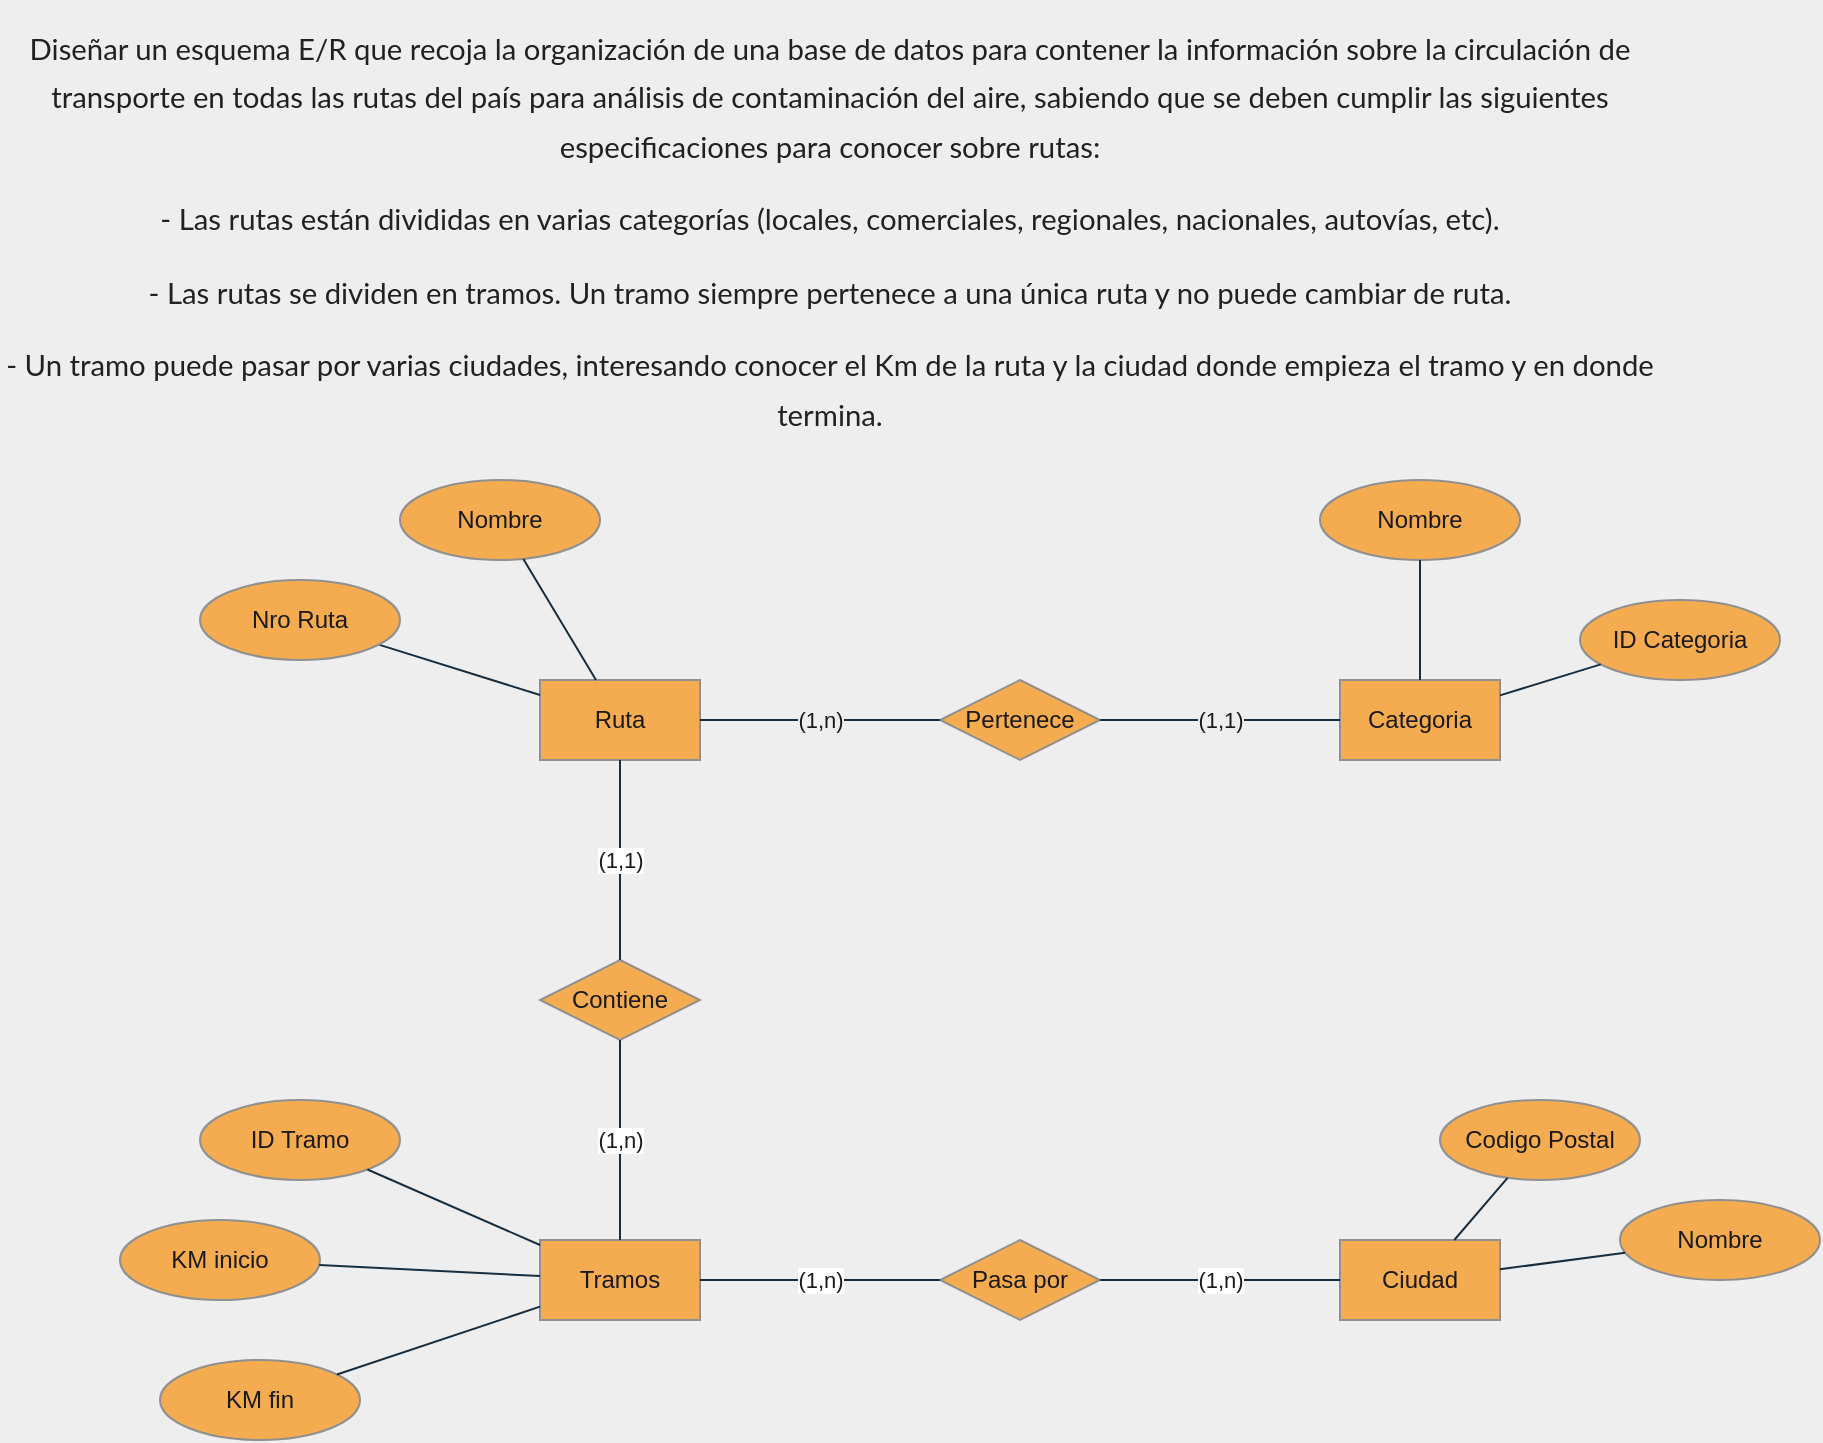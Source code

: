 <mxfile compressed="false" version="13.7.9" type="device" pages="4">
  <diagram id="R2lEEEUBdFMjLlhIrx00" name="Desafio 1 MER">
    <mxGraphModel dx="1092" dy="504" grid="1" gridSize="10" guides="1" tooltips="1" connect="1" arrows="1" fold="1" page="1" pageScale="1" pageWidth="1100" pageHeight="850" background="#EEEEEE" math="0" shadow="0" extFonts="Permanent Marker^https://fonts.googleapis.com/css?family=Permanent+Marker">
      <root>
        <mxCell id="0" />
        <mxCell id="1" parent="0" />
        <mxCell id="lNCvDVEjGaKlvMAJ3pHB-41" value="&lt;p dir=&quot;ltr&quot; class=&quot;CDt4Ke zfr3Q&quot; style=&quot;box-sizing: border-box ; margin: 12px 0px 0px ; outline: none ; position: relative ; color: rgb(33 , 33 , 33) ; font-size: 11pt ; font-family: &amp;#34;lato&amp;#34; , sans-serif ; line-height: 1.667&quot;&gt;Diseñar un esquema E/R que recoja la organización de una base de datos para contener la información sobre la circulación de transporte en todas las rutas del país para análisis de contaminación del aire, sabiendo que se deben cumplir las siguientes especificaciones para conocer sobre rutas:&lt;/p&gt;&lt;p dir=&quot;ltr&quot; class=&quot;CDt4Ke zfr3Q&quot; style=&quot;box-sizing: border-box ; margin: 12px 0px 0px ; outline: none ; position: relative ; color: rgb(33 , 33 , 33) ; font-size: 11pt ; font-family: &amp;#34;lato&amp;#34; , sans-serif ; line-height: 1.667&quot;&gt;- Las rutas están divididas en varias categorías (locales, comerciales, regionales, nacionales, autovías, etc).&lt;/p&gt;&lt;p dir=&quot;ltr&quot; class=&quot;CDt4Ke zfr3Q&quot; style=&quot;box-sizing: border-box ; margin: 12px 0px 0px ; outline: none ; position: relative ; color: rgb(33 , 33 , 33) ; font-size: 11pt ; font-family: &amp;#34;lato&amp;#34; , sans-serif ; line-height: 1.667&quot;&gt;- Las rutas se dividen en tramos. Un tramo siempre pertenece a una única ruta y no puede cambiar de ruta.&lt;/p&gt;&lt;p dir=&quot;ltr&quot; class=&quot;CDt4Ke zfr3Q&quot; style=&quot;box-sizing: border-box ; margin: 12px 0px 0px ; outline: none ; position: relative ; color: rgb(33 , 33 , 33) ; font-size: 11pt ; font-family: &amp;#34;lato&amp;#34; , sans-serif ; line-height: 1.667 ; padding-bottom: 0px&quot;&gt;- Un tramo puede pasar por varias ciudades, interesando conocer el Km de la ruta y la ciudad donde empieza el tramo y en donde termina.&lt;/p&gt;" style="text;html=1;strokeColor=none;fillColor=none;align=center;verticalAlign=middle;whiteSpace=wrap;rounded=0;fontColor=#1A1A1A;" parent="1" vertex="1">
          <mxGeometry x="10" y="10" width="830" height="200" as="geometry" />
        </mxCell>
        <mxCell id="2" value="Ruta" style="whiteSpace=wrap;html=1;align=center;fillColor=#F5AB50;strokeColor=#909090;fontColor=#1A1A1A;" parent="1" vertex="1">
          <mxGeometry x="280" y="340" width="80" height="40" as="geometry" />
        </mxCell>
        <mxCell id="IX8YXHl2S8Epsp9EXuZL-2" value="Ciudad" style="whiteSpace=wrap;html=1;align=center;fillColor=#F5AB50;strokeColor=#909090;fontColor=#1A1A1A;" parent="1" vertex="1">
          <mxGeometry x="680" y="620" width="80" height="40" as="geometry" />
        </mxCell>
        <mxCell id="IX8YXHl2S8Epsp9EXuZL-3" value="Tramos" style="whiteSpace=wrap;html=1;align=center;fillColor=#F5AB50;strokeColor=#909090;fontColor=#1A1A1A;" parent="1" vertex="1">
          <mxGeometry x="280" y="620" width="80" height="40" as="geometry" />
        </mxCell>
        <mxCell id="IX8YXHl2S8Epsp9EXuZL-5" value="Categoria" style="whiteSpace=wrap;html=1;align=center;fillColor=#F5AB50;strokeColor=#909090;fontColor=#1A1A1A;" parent="1" vertex="1">
          <mxGeometry x="680" y="340" width="80" height="40" as="geometry" />
        </mxCell>
        <mxCell id="IX8YXHl2S8Epsp9EXuZL-6" value="&lt;font style=&quot;font-size: 12px&quot;&gt;Pertenece&lt;/font&gt;" style="shape=rhombus;perimeter=rhombusPerimeter;whiteSpace=wrap;html=1;align=center;fillColor=#F5AB50;fontColor=#1A1A1A;fontSize=11;strokeColor=#909090;" parent="1" vertex="1">
          <mxGeometry x="480" y="340" width="80" height="40" as="geometry" />
        </mxCell>
        <mxCell id="IX8YXHl2S8Epsp9EXuZL-7" value="(1,n)" style="endArrow=none;html=1;rounded=0;fontSize=11;exitX=1;exitY=0.5;exitDx=0;exitDy=0;strokeColor=#182E3E;fontColor=#1A1A1A;labelBackgroundColor=#EEEEEE;" parent="1" source="2" target="IX8YXHl2S8Epsp9EXuZL-6" edge="1">
          <mxGeometry relative="1" as="geometry">
            <mxPoint x="490" y="230" as="sourcePoint" />
            <mxPoint x="650" y="230" as="targetPoint" />
            <Array as="points" />
          </mxGeometry>
        </mxCell>
        <mxCell id="IX8YXHl2S8Epsp9EXuZL-8" value="(1,1)" style="endArrow=none;html=1;rounded=0;strokeColor=#182E3E;fontSize=11;fontColor=#1A1A1A;labelBackgroundColor=#EEEEEE;" parent="1" source="IX8YXHl2S8Epsp9EXuZL-6" target="IX8YXHl2S8Epsp9EXuZL-5" edge="1">
          <mxGeometry relative="1" as="geometry">
            <mxPoint x="510" y="290" as="sourcePoint" />
            <mxPoint x="670" y="290" as="targetPoint" />
          </mxGeometry>
        </mxCell>
        <mxCell id="IX8YXHl2S8Epsp9EXuZL-12" value="Contiene" style="shape=rhombus;perimeter=rhombusPerimeter;whiteSpace=wrap;html=1;align=center;rounded=0;sketch=0;strokeColor=#909090;fillColor=#F5AB50;fontColor=#1A1A1A;" parent="1" vertex="1">
          <mxGeometry x="280" y="480" width="80" height="40" as="geometry" />
        </mxCell>
        <mxCell id="IX8YXHl2S8Epsp9EXuZL-13" value="(1,1)" style="endArrow=none;html=1;rounded=0;strokeColor=#182E3E;fontColor=#1A1A1A;exitX=0.5;exitY=1;exitDx=0;exitDy=0;labelBackgroundColor=#FFFFFF;" parent="1" source="2" target="IX8YXHl2S8Epsp9EXuZL-12" edge="1">
          <mxGeometry relative="1" as="geometry">
            <mxPoint x="300" y="460" as="sourcePoint" />
            <mxPoint x="460" y="460" as="targetPoint" />
          </mxGeometry>
        </mxCell>
        <mxCell id="IX8YXHl2S8Epsp9EXuZL-14" value="&lt;span style=&quot;&quot;&gt;(1,n)&lt;/span&gt;" style="endArrow=none;html=1;rounded=0;strokeColor=#182E3E;fontColor=#1A1A1A;exitX=0.5;exitY=1;exitDx=0;exitDy=0;entryX=0.5;entryY=0;entryDx=0;entryDy=0;verticalAlign=middle;fontStyle=0;labelBackgroundColor=#FFFFFF;" parent="1" source="IX8YXHl2S8Epsp9EXuZL-12" target="IX8YXHl2S8Epsp9EXuZL-3" edge="1">
          <mxGeometry relative="1" as="geometry">
            <mxPoint x="270" y="559.5" as="sourcePoint" />
            <mxPoint x="430" y="559.5" as="targetPoint" />
          </mxGeometry>
        </mxCell>
        <mxCell id="IX8YXHl2S8Epsp9EXuZL-16" value="Pasa por" style="shape=rhombus;perimeter=rhombusPerimeter;whiteSpace=wrap;html=1;align=center;rounded=0;sketch=0;strokeColor=#909090;fillColor=#F5AB50;fontColor=#1A1A1A;" parent="1" vertex="1">
          <mxGeometry x="480" y="620" width="80" height="40" as="geometry" />
        </mxCell>
        <mxCell id="IX8YXHl2S8Epsp9EXuZL-17" value="(1,n)" style="endArrow=none;html=1;rounded=0;labelBackgroundColor=#FFFFFF;strokeColor=#182E3E;fontColor=#1A1A1A;" parent="1" source="IX8YXHl2S8Epsp9EXuZL-3" target="IX8YXHl2S8Epsp9EXuZL-16" edge="1">
          <mxGeometry relative="1" as="geometry">
            <mxPoint x="360" y="639.5" as="sourcePoint" />
            <mxPoint x="520" y="650" as="targetPoint" />
          </mxGeometry>
        </mxCell>
        <mxCell id="IX8YXHl2S8Epsp9EXuZL-18" value="(1,n)" style="endArrow=none;html=1;rounded=0;labelBackgroundColor=#FFFFFF;strokeColor=#182E3E;fontColor=#1A1A1A;" parent="1" source="IX8YXHl2S8Epsp9EXuZL-16" target="IX8YXHl2S8Epsp9EXuZL-2" edge="1">
          <mxGeometry relative="1" as="geometry">
            <mxPoint x="530" y="639.5" as="sourcePoint" />
            <mxPoint x="690" y="639.5" as="targetPoint" />
          </mxGeometry>
        </mxCell>
        <mxCell id="IX8YXHl2S8Epsp9EXuZL-19" value="Nombre" style="ellipse;whiteSpace=wrap;html=1;align=center;rounded=0;sketch=0;strokeColor=#909090;fillColor=#F5AB50;fontColor=#1A1A1A;" parent="1" vertex="1">
          <mxGeometry x="210" y="240" width="100" height="40" as="geometry" />
        </mxCell>
        <mxCell id="IX8YXHl2S8Epsp9EXuZL-20" value="" style="endArrow=none;html=1;rounded=0;labelBackgroundColor=#FFFFFF;strokeColor=#182E3E;fontColor=#1A1A1A;" parent="1" source="IX8YXHl2S8Epsp9EXuZL-19" target="2" edge="1">
          <mxGeometry relative="1" as="geometry">
            <mxPoint x="360" y="250" as="sourcePoint" />
            <mxPoint x="520" y="250" as="targetPoint" />
          </mxGeometry>
        </mxCell>
        <mxCell id="IX8YXHl2S8Epsp9EXuZL-21" value="" style="endArrow=none;html=1;rounded=0;labelBackgroundColor=#FFFFFF;strokeColor=#182E3E;fontColor=#1A1A1A;" parent="1" source="IX8YXHl2S8Epsp9EXuZL-22" target="2" edge="1">
          <mxGeometry relative="1" as="geometry">
            <mxPoint x="180" y="320" as="sourcePoint" />
            <mxPoint x="320" y="359.5" as="targetPoint" />
          </mxGeometry>
        </mxCell>
        <mxCell id="IX8YXHl2S8Epsp9EXuZL-22" value="Nro Ruta" style="ellipse;whiteSpace=wrap;html=1;align=center;rounded=0;sketch=0;strokeColor=#909090;fillColor=#F5AB50;fontColor=#1A1A1A;" parent="1" vertex="1">
          <mxGeometry x="110" y="290" width="100" height="40" as="geometry" />
        </mxCell>
        <mxCell id="IX8YXHl2S8Epsp9EXuZL-25" value="Nombre" style="ellipse;whiteSpace=wrap;html=1;align=center;rounded=0;sketch=0;strokeColor=#909090;fillColor=#F5AB50;fontColor=#1A1A1A;" parent="1" vertex="1">
          <mxGeometry x="670" y="240" width="100" height="40" as="geometry" />
        </mxCell>
        <mxCell id="IX8YXHl2S8Epsp9EXuZL-27" value="" style="endArrow=none;html=1;rounded=0;labelBackgroundColor=#FFFFFF;strokeColor=#182E3E;fontColor=#1A1A1A;" parent="1" source="IX8YXHl2S8Epsp9EXuZL-5" target="IX8YXHl2S8Epsp9EXuZL-25" edge="1">
          <mxGeometry relative="1" as="geometry">
            <mxPoint x="360" y="250" as="sourcePoint" />
            <mxPoint x="520" y="250" as="targetPoint" />
          </mxGeometry>
        </mxCell>
        <mxCell id="IX8YXHl2S8Epsp9EXuZL-28" value="ID Categoria" style="ellipse;whiteSpace=wrap;html=1;align=center;rounded=0;sketch=0;strokeColor=#909090;fillColor=#F5AB50;fontColor=#1A1A1A;" parent="1" vertex="1">
          <mxGeometry x="800" y="300" width="100" height="40" as="geometry" />
        </mxCell>
        <mxCell id="IX8YXHl2S8Epsp9EXuZL-29" value="" style="endArrow=none;html=1;rounded=0;labelBackgroundColor=#FFFFFF;strokeColor=#182E3E;fontColor=#1A1A1A;" parent="1" source="IX8YXHl2S8Epsp9EXuZL-5" target="IX8YXHl2S8Epsp9EXuZL-28" edge="1">
          <mxGeometry relative="1" as="geometry">
            <mxPoint x="360" y="250" as="sourcePoint" />
            <mxPoint x="520" y="250" as="targetPoint" />
          </mxGeometry>
        </mxCell>
        <mxCell id="IX8YXHl2S8Epsp9EXuZL-31" value="ID Tramo" style="ellipse;whiteSpace=wrap;html=1;align=center;rounded=0;sketch=0;strokeColor=#909090;fillColor=#F5AB50;fontColor=#1A1A1A;" parent="1" vertex="1">
          <mxGeometry x="110" y="550" width="100" height="40" as="geometry" />
        </mxCell>
        <mxCell id="IX8YXHl2S8Epsp9EXuZL-32" value="" style="endArrow=none;html=1;rounded=0;labelBackgroundColor=#FFFFFF;strokeColor=#182E3E;fontColor=#1A1A1A;" parent="1" source="IX8YXHl2S8Epsp9EXuZL-31" target="IX8YXHl2S8Epsp9EXuZL-3" edge="1">
          <mxGeometry relative="1" as="geometry">
            <mxPoint x="90" y="620" as="sourcePoint" />
            <mxPoint x="250" y="620" as="targetPoint" />
          </mxGeometry>
        </mxCell>
        <mxCell id="IX8YXHl2S8Epsp9EXuZL-33" value="KM inicio" style="ellipse;whiteSpace=wrap;html=1;align=center;rounded=0;sketch=0;strokeColor=#909090;fillColor=#F5AB50;fontColor=#1A1A1A;" parent="1" vertex="1">
          <mxGeometry x="70" y="610" width="100" height="40" as="geometry" />
        </mxCell>
        <mxCell id="IX8YXHl2S8Epsp9EXuZL-34" value="KM fin" style="ellipse;whiteSpace=wrap;html=1;align=center;rounded=0;sketch=0;strokeColor=#909090;fillColor=#F5AB50;fontColor=#1A1A1A;" parent="1" vertex="1">
          <mxGeometry x="90" y="680" width="100" height="40" as="geometry" />
        </mxCell>
        <mxCell id="IX8YXHl2S8Epsp9EXuZL-35" value="" style="endArrow=none;html=1;rounded=0;labelBackgroundColor=#FFFFFF;strokeColor=#182E3E;fontColor=#1A1A1A;" parent="1" source="IX8YXHl2S8Epsp9EXuZL-33" target="IX8YXHl2S8Epsp9EXuZL-3" edge="1">
          <mxGeometry relative="1" as="geometry">
            <mxPoint x="150" y="639.5" as="sourcePoint" />
            <mxPoint x="310" y="639.5" as="targetPoint" />
          </mxGeometry>
        </mxCell>
        <mxCell id="IX8YXHl2S8Epsp9EXuZL-36" value="" style="endArrow=none;html=1;rounded=0;labelBackgroundColor=#FFFFFF;strokeColor=#182E3E;fontColor=#1A1A1A;" parent="1" source="IX8YXHl2S8Epsp9EXuZL-34" target="IX8YXHl2S8Epsp9EXuZL-3" edge="1">
          <mxGeometry relative="1" as="geometry">
            <mxPoint x="160" y="720" as="sourcePoint" />
            <mxPoint x="320" y="720" as="targetPoint" />
          </mxGeometry>
        </mxCell>
        <mxCell id="IX8YXHl2S8Epsp9EXuZL-37" value="Nombre" style="ellipse;whiteSpace=wrap;html=1;align=center;rounded=0;sketch=0;strokeColor=#909090;fillColor=#F5AB50;fontColor=#1A1A1A;" parent="1" vertex="1">
          <mxGeometry x="820" y="600" width="100" height="40" as="geometry" />
        </mxCell>
        <mxCell id="IX8YXHl2S8Epsp9EXuZL-38" value="Codigo Postal" style="ellipse;whiteSpace=wrap;html=1;align=center;rounded=0;sketch=0;strokeColor=#909090;fillColor=#F5AB50;fontColor=#1A1A1A;" parent="1" vertex="1">
          <mxGeometry x="730" y="550" width="100" height="40" as="geometry" />
        </mxCell>
        <mxCell id="IX8YXHl2S8Epsp9EXuZL-39" value="" style="endArrow=none;html=1;rounded=0;labelBackgroundColor=#FFFFFF;strokeColor=#182E3E;fontColor=#1A1A1A;" parent="1" source="IX8YXHl2S8Epsp9EXuZL-2" target="IX8YXHl2S8Epsp9EXuZL-38" edge="1">
          <mxGeometry relative="1" as="geometry">
            <mxPoint x="570" y="560" as="sourcePoint" />
            <mxPoint x="730" y="560" as="targetPoint" />
          </mxGeometry>
        </mxCell>
        <mxCell id="IX8YXHl2S8Epsp9EXuZL-40" value="" style="endArrow=none;html=1;rounded=0;labelBackgroundColor=#FFFFFF;strokeColor=#182E3E;fontColor=#1A1A1A;" parent="1" source="IX8YXHl2S8Epsp9EXuZL-2" target="IX8YXHl2S8Epsp9EXuZL-37" edge="1">
          <mxGeometry relative="1" as="geometry">
            <mxPoint x="590" y="450" as="sourcePoint" />
            <mxPoint x="750" y="450" as="targetPoint" />
          </mxGeometry>
        </mxCell>
      </root>
    </mxGraphModel>
  </diagram>
  <diagram id="9egq4E_kVO66efnsEkRy" name="Desafío 2 MER">
    <mxGraphModel dx="1092" dy="504" grid="1" gridSize="10" guides="1" tooltips="1" connect="1" arrows="1" fold="1" page="1" pageScale="1" pageWidth="1169" pageHeight="827" math="0" shadow="0">
      <root>
        <mxCell id="U6-TYbHayEXbGcxDhOe_-0" />
        <mxCell id="U6-TYbHayEXbGcxDhOe_-1" parent="U6-TYbHayEXbGcxDhOe_-0" />
        <mxCell id="U6-TYbHayEXbGcxDhOe_-5" value="Equipo" style="whiteSpace=wrap;html=1;align=center;fillColor=#09555B;strokeColor=#BAC8D3;fontColor=#EEEEEE;" parent="U6-TYbHayEXbGcxDhOe_-1" vertex="1">
          <mxGeometry x="310" y="620" width="90" height="40" as="geometry" />
        </mxCell>
        <mxCell id="U6-TYbHayEXbGcxDhOe_-10" value="Universidad" style="ellipse;whiteSpace=wrap;html=1;align=center;fillColor=#09555B;strokeColor=#BAC8D3;fontColor=#EEEEEE;" parent="U6-TYbHayEXbGcxDhOe_-1" vertex="1">
          <mxGeometry x="460" y="620" width="100" height="40" as="geometry" />
        </mxCell>
        <mxCell id="U6-TYbHayEXbGcxDhOe_-11" value="Denominación" style="ellipse;whiteSpace=wrap;html=1;align=center;fillColor=#09555B;strokeColor=#BAC8D3;fontColor=#EEEEEE;" parent="U6-TYbHayEXbGcxDhOe_-1" vertex="1">
          <mxGeometry x="170" y="620" width="100" height="40" as="geometry" />
        </mxCell>
        <mxCell id="U6-TYbHayEXbGcxDhOe_-19" value="Pais" style="whiteSpace=wrap;html=1;align=center;fillColor=#09555B;strokeColor=#BAC8D3;fontColor=#EEEEEE;" parent="U6-TYbHayEXbGcxDhOe_-1" vertex="1">
          <mxGeometry x="680" y="454" width="100" height="40" as="geometry" />
        </mxCell>
        <mxCell id="U6-TYbHayEXbGcxDhOe_-20" value="Código de&lt;br&gt;país" style="ellipse;whiteSpace=wrap;html=1;align=center;fillColor=#09555B;strokeColor=#BAC8D3;fontColor=#EEEEEE;" parent="U6-TYbHayEXbGcxDhOe_-1" vertex="1">
          <mxGeometry x="700" y="334" width="100" height="40" as="geometry" />
        </mxCell>
        <mxCell id="U6-TYbHayEXbGcxDhOe_-22" value="Habitantes" style="ellipse;whiteSpace=wrap;html=1;align=center;fillColor=#09555B;strokeColor=#BAC8D3;fontColor=#EEEEEE;" parent="U6-TYbHayEXbGcxDhOe_-1" vertex="1">
          <mxGeometry x="850" y="444" width="100" height="40" as="geometry" />
        </mxCell>
        <mxCell id="U6-TYbHayEXbGcxDhOe_-23" value="Nombre" style="ellipse;whiteSpace=wrap;html=1;align=center;fillColor=#09555B;strokeColor=#BAC8D3;fontColor=#EEEEEE;" parent="U6-TYbHayEXbGcxDhOe_-1" vertex="1">
          <mxGeometry x="780" y="384" width="100" height="40" as="geometry" />
        </mxCell>
        <mxCell id="U6-TYbHayEXbGcxDhOe_-26" value="Continente" style="ellipse;whiteSpace=wrap;html=1;align=center;fillColor=#09555B;strokeColor=#BAC8D3;fontColor=#EEEEEE;" parent="U6-TYbHayEXbGcxDhOe_-1" vertex="1">
          <mxGeometry x="800" y="524" width="100" height="40" as="geometry" />
        </mxCell>
        <mxCell id="U6-TYbHayEXbGcxDhOe_-30" value="Prioridad" style="ellipse;whiteSpace=wrap;html=1;align=center;fillColor=#09555B;strokeColor=#BAC8D3;fontColor=#EEEEEE;" parent="U6-TYbHayEXbGcxDhOe_-1" vertex="1">
          <mxGeometry x="150" y="359" width="100" height="40" as="geometry" />
        </mxCell>
        <mxCell id="U6-TYbHayEXbGcxDhOe_-31" value="Nombre" style="ellipse;whiteSpace=wrap;html=1;align=center;fillColor=#09555B;strokeColor=#BAC8D3;fontColor=#EEEEEE;" parent="U6-TYbHayEXbGcxDhOe_-1" vertex="1">
          <mxGeometry x="120" y="414" width="100" height="40" as="geometry" />
        </mxCell>
        <mxCell id="U6-TYbHayEXbGcxDhOe_-37" value="ID_Problema" style="ellipse;whiteSpace=wrap;html=1;align=center;fillColor=#09555B;strokeColor=#BAC8D3;fontColor=#EEEEEE;" parent="U6-TYbHayEXbGcxDhOe_-1" vertex="1">
          <mxGeometry x="100" y="470" width="100" height="40" as="geometry" />
        </mxCell>
        <mxCell id="U6-TYbHayEXbGcxDhOe_-40" value="ID_Problema" style="ellipse;whiteSpace=wrap;html=1;align=center;fillColor=#09555B;strokeColor=#BAC8D3;fontColor=#EEEEEE;" parent="U6-TYbHayEXbGcxDhOe_-1" vertex="1">
          <mxGeometry x="680" y="544" width="100" height="40" as="geometry" />
        </mxCell>
        <mxCell id="U6-TYbHayEXbGcxDhOe_-49" value="Investiga" style="shape=rhombus;perimeter=rhombusPerimeter;whiteSpace=wrap;html=1;align=center;fillColor=#09555B;strokeColor=#BAC8D3;fontColor=#EEEEEE;" parent="U6-TYbHayEXbGcxDhOe_-1" vertex="1">
          <mxGeometry x="305" y="540" width="100" height="50" as="geometry" />
        </mxCell>
        <mxCell id="U6-TYbHayEXbGcxDhOe_-12" value="ID_Equipo" style="ellipse;whiteSpace=wrap;html=1;align=center;fillColor=#09555B;strokeColor=#BAC8D3;fontColor=#EEEEEE;" parent="U6-TYbHayEXbGcxDhOe_-1" vertex="1">
          <mxGeometry x="305" y="680" width="100" height="40" as="geometry" />
        </mxCell>
        <mxCell id="PVofp_wTALIXigpENMlV-84" value="Problema de&lt;br&gt;Contaminación" style="whiteSpace=wrap;html=1;align=center;fillColor=#09555B;strokeColor=#BAC8D3;fontColor=#EEEEEE;" parent="U6-TYbHayEXbGcxDhOe_-1" vertex="1">
          <mxGeometry x="295" y="444" width="120" height="50" as="geometry" />
        </mxCell>
        <mxCell id="PVofp_wTALIXigpENMlV-86" value="Es identificado" style="shape=rhombus;perimeter=rhombusPerimeter;whiteSpace=wrap;html=1;align=center;shadow=0;glass=0;fillColor=#09555B;strokeColor=#BAC8D3;fontColor=#EEEEEE;" parent="U6-TYbHayEXbGcxDhOe_-1" vertex="1">
          <mxGeometry x="500" y="444" width="120" height="60" as="geometry" />
        </mxCell>
        <mxCell id="PVofp_wTALIXigpENMlV-90" value="ID_Equipo" style="ellipse;whiteSpace=wrap;html=1;align=center;shadow=0;glass=0;fillColor=#09555B;strokeColor=#BAC8D3;fontColor=#EEEEEE;" parent="U6-TYbHayEXbGcxDhOe_-1" vertex="1">
          <mxGeometry x="160" y="520" width="100" height="40" as="geometry" />
        </mxCell>
        <mxCell id="Wv4BOUI5mAWMsbMh9gtW-0" value="" style="endArrow=none;html=1;rounded=0;strokeColor=#0B4D6A;" parent="U6-TYbHayEXbGcxDhOe_-1" source="U6-TYbHayEXbGcxDhOe_-30" target="PVofp_wTALIXigpENMlV-84" edge="1">
          <mxGeometry relative="1" as="geometry">
            <mxPoint x="240" y="380" as="sourcePoint" />
            <mxPoint x="400" y="380" as="targetPoint" />
          </mxGeometry>
        </mxCell>
        <mxCell id="Wv4BOUI5mAWMsbMh9gtW-6" value="&lt;font&gt;(3,10)&lt;/font&gt;" style="endArrow=none;html=1;rounded=0;strokeColor=#0B4D6A;" parent="U6-TYbHayEXbGcxDhOe_-1" source="U6-TYbHayEXbGcxDhOe_-49" target="PVofp_wTALIXigpENMlV-84" edge="1">
          <mxGeometry relative="1" as="geometry">
            <mxPoint x="190" y="390" as="sourcePoint" />
            <mxPoint x="350" y="350" as="targetPoint" />
          </mxGeometry>
        </mxCell>
        <mxCell id="Wv4BOUI5mAWMsbMh9gtW-7" value="" style="endArrow=none;html=1;rounded=0;strokeColor=#0B4D6A;" parent="U6-TYbHayEXbGcxDhOe_-1" source="U6-TYbHayEXbGcxDhOe_-31" target="PVofp_wTALIXigpENMlV-84" edge="1">
          <mxGeometry relative="1" as="geometry">
            <mxPoint x="240" y="480" as="sourcePoint" />
            <mxPoint x="400" y="470" as="targetPoint" />
          </mxGeometry>
        </mxCell>
        <mxCell id="Wv4BOUI5mAWMsbMh9gtW-9" value="" style="endArrow=none;html=1;rounded=0;strokeColor=#0B4D6A;" parent="U6-TYbHayEXbGcxDhOe_-1" source="PVofp_wTALIXigpENMlV-90" target="PVofp_wTALIXigpENMlV-84" edge="1">
          <mxGeometry relative="1" as="geometry">
            <mxPoint x="240" y="480" as="sourcePoint" />
            <mxPoint x="400" y="480" as="targetPoint" />
          </mxGeometry>
        </mxCell>
        <mxCell id="Wv4BOUI5mAWMsbMh9gtW-11" value="" style="endArrow=none;html=1;rounded=0;strokeColor=#0B4D6A;" parent="U6-TYbHayEXbGcxDhOe_-1" source="U6-TYbHayEXbGcxDhOe_-37" target="PVofp_wTALIXigpENMlV-84" edge="1">
          <mxGeometry relative="1" as="geometry">
            <mxPoint x="150" y="384" as="sourcePoint" />
            <mxPoint x="310" y="384" as="targetPoint" />
            <Array as="points" />
          </mxGeometry>
        </mxCell>
        <mxCell id="Wv4BOUI5mAWMsbMh9gtW-12" value="(1,n)" style="endArrow=none;html=1;rounded=0;strokeColor=#0B4D6A;" parent="U6-TYbHayEXbGcxDhOe_-1" source="PVofp_wTALIXigpENMlV-84" target="PVofp_wTALIXigpENMlV-86" edge="1">
          <mxGeometry relative="1" as="geometry">
            <mxPoint x="240" y="380" as="sourcePoint" />
            <mxPoint x="482.222" y="430.111" as="targetPoint" />
          </mxGeometry>
        </mxCell>
        <mxCell id="Wv4BOUI5mAWMsbMh9gtW-15" value="(1,1)" style="endArrow=none;html=1;rounded=0;strokeColor=#0B4D6A;" parent="U6-TYbHayEXbGcxDhOe_-1" source="U6-TYbHayEXbGcxDhOe_-49" target="U6-TYbHayEXbGcxDhOe_-5" edge="1">
          <mxGeometry relative="1" as="geometry">
            <mxPoint x="370" y="190" as="sourcePoint" />
            <mxPoint x="390" y="204" as="targetPoint" />
          </mxGeometry>
        </mxCell>
        <mxCell id="Wv4BOUI5mAWMsbMh9gtW-16" value="" style="endArrow=none;html=1;rounded=0;strokeColor=#0B4D6A;" parent="U6-TYbHayEXbGcxDhOe_-1" source="U6-TYbHayEXbGcxDhOe_-19" target="U6-TYbHayEXbGcxDhOe_-26" edge="1">
          <mxGeometry relative="1" as="geometry">
            <mxPoint x="800" y="263" as="sourcePoint" />
            <mxPoint x="960" y="263" as="targetPoint" />
          </mxGeometry>
        </mxCell>
        <mxCell id="Wv4BOUI5mAWMsbMh9gtW-17" value="" style="endArrow=none;html=1;rounded=0;strokeColor=#0B4D6A;" parent="U6-TYbHayEXbGcxDhOe_-1" source="U6-TYbHayEXbGcxDhOe_-40" target="U6-TYbHayEXbGcxDhOe_-19" edge="1">
          <mxGeometry relative="1" as="geometry">
            <mxPoint x="620" y="134" as="sourcePoint" />
            <mxPoint x="780" y="134" as="targetPoint" />
            <Array as="points" />
          </mxGeometry>
        </mxCell>
        <mxCell id="Wv4BOUI5mAWMsbMh9gtW-18" value="" style="endArrow=none;html=1;rounded=0;strokeColor=#0B4D6A;" parent="U6-TYbHayEXbGcxDhOe_-1" source="U6-TYbHayEXbGcxDhOe_-19" target="U6-TYbHayEXbGcxDhOe_-22" edge="1">
          <mxGeometry relative="1" as="geometry">
            <mxPoint x="810" y="124" as="sourcePoint" />
            <mxPoint x="957" y="84" as="targetPoint" />
          </mxGeometry>
        </mxCell>
        <mxCell id="Wv4BOUI5mAWMsbMh9gtW-19" value="" style="endArrow=none;html=1;rounded=0;strokeColor=#0B4D6A;" parent="U6-TYbHayEXbGcxDhOe_-1" source="U6-TYbHayEXbGcxDhOe_-23" target="U6-TYbHayEXbGcxDhOe_-19" edge="1">
          <mxGeometry relative="1" as="geometry">
            <mxPoint x="620" y="134" as="sourcePoint" />
            <mxPoint x="780" y="134" as="targetPoint" />
          </mxGeometry>
        </mxCell>
        <mxCell id="Wv4BOUI5mAWMsbMh9gtW-20" value="" style="endArrow=none;html=1;rounded=0;strokeColor=#0B4D6A;" parent="U6-TYbHayEXbGcxDhOe_-1" source="U6-TYbHayEXbGcxDhOe_-19" target="U6-TYbHayEXbGcxDhOe_-20" edge="1">
          <mxGeometry relative="1" as="geometry">
            <mxPoint x="650" y="74" as="sourcePoint" />
            <mxPoint x="810" y="74" as="targetPoint" />
          </mxGeometry>
        </mxCell>
        <mxCell id="Wv4BOUI5mAWMsbMh9gtW-26" value="" style="endArrow=none;html=1;rounded=0;strokeColor=#0B4D6A;" parent="U6-TYbHayEXbGcxDhOe_-1" source="U6-TYbHayEXbGcxDhOe_-11" target="U6-TYbHayEXbGcxDhOe_-5" edge="1">
          <mxGeometry relative="1" as="geometry">
            <mxPoint x="140" y="183.5" as="sourcePoint" />
            <mxPoint x="300" y="183.5" as="targetPoint" />
          </mxGeometry>
        </mxCell>
        <mxCell id="Wv4BOUI5mAWMsbMh9gtW-27" value="" style="endArrow=none;html=1;rounded=0;strokeColor=#0B4D6A;" parent="U6-TYbHayEXbGcxDhOe_-1" source="U6-TYbHayEXbGcxDhOe_-12" target="U6-TYbHayEXbGcxDhOe_-5" edge="1">
          <mxGeometry relative="1" as="geometry">
            <mxPoint x="160" y="133.5" as="sourcePoint" />
            <mxPoint x="320" y="133.5" as="targetPoint" />
          </mxGeometry>
        </mxCell>
        <mxCell id="Wv4BOUI5mAWMsbMh9gtW-28" value="" style="endArrow=none;html=1;rounded=0;strokeColor=#0B4D6A;" parent="U6-TYbHayEXbGcxDhOe_-1" source="U6-TYbHayEXbGcxDhOe_-10" target="U6-TYbHayEXbGcxDhOe_-5" edge="1">
          <mxGeometry relative="1" as="geometry">
            <mxPoint x="260" y="90" as="sourcePoint" />
            <mxPoint x="420" y="90" as="targetPoint" />
          </mxGeometry>
        </mxCell>
        <mxCell id="MtQWOh4sAqFuOfOY9ijm-0" value="(1,n)" style="endArrow=none;html=1;rounded=0;strokeColor=#0B4D6A;" edge="1" parent="U6-TYbHayEXbGcxDhOe_-1" source="PVofp_wTALIXigpENMlV-86" target="U6-TYbHayEXbGcxDhOe_-19">
          <mxGeometry relative="1" as="geometry">
            <mxPoint x="425" y="480.463" as="sourcePoint" />
            <mxPoint x="512.791" y="482.605" as="targetPoint" />
          </mxGeometry>
        </mxCell>
        <mxCell id="3Idzt2YKG3kEslBqzMZ0-0" value="Capa sin título" parent="U6-TYbHayEXbGcxDhOe_-0" />
      </root>
    </mxGraphModel>
  </diagram>
  <diagram id="8hiExE6TpvQHNCsjd06g" name="Desafio 3 MER">
    <mxGraphModel dx="1092" dy="1354" grid="1" gridSize="10" guides="1" tooltips="1" connect="1" arrows="1" fold="1" page="1" pageScale="1" pageWidth="1100" pageHeight="850" math="0" shadow="0">
      <root>
        <mxCell id="LgY6FWjEmXhXFbmSiPaE-0" />
        <mxCell id="LgY6FWjEmXhXFbmSiPaE-1" parent="LgY6FWjEmXhXFbmSiPaE-0" />
        <mxCell id="27455JD2ZS9khoenOfAL-4" value="&lt;p dir=&quot;ltr&quot; class=&quot;CDt4Ke zfr3Q&quot; style=&quot;box-sizing: border-box ; margin: 0px ; outline: none ; position: relative ; font-size: 11pt ; font-family: &amp;#34;lato&amp;#34; , sans-serif ; line-height: 1.667 ; padding-top: 0px&quot;&gt;&lt;span style=&quot;box-sizing: border-box ; font-family: &amp;#34;lato&amp;#34;&quot;&gt;&lt;span style=&quot;font-weight: 700 ; box-sizing: border-box&quot;&gt;DESAFÍO 3&lt;/span&gt;&lt;/span&gt;&lt;/p&gt;&lt;p dir=&quot;ltr&quot; class=&quot;CDt4Ke zfr3Q&quot; style=&quot;box-sizing: border-box ; margin: 12px 0px 0px ; outline: none ; position: relative ; font-size: 11pt ; font-family: &amp;#34;lato&amp;#34; , sans-serif ; line-height: 1.667 ; padding-left: 0px&quot;&gt;Relacionado a lo anterior, algunos países deben montar Laboratorios especiales para el abordaje de las problemáticas.&lt;/p&gt;&lt;p dir=&quot;ltr&quot; class=&quot;CDt4Ke zfr3Q&quot; style=&quot;box-sizing: border-box ; margin: 12px 0px 0px ; outline: none ; position: relative ; font-size: 11pt ; font-family: &amp;#34;lato&amp;#34; , sans-serif ; line-height: 1.667 ; padding-left: 0px&quot;&gt;&lt;span style=&quot;box-sizing: border-box ; font-family: &amp;#34;lato&amp;#34; ; font-size: 11pt ; vertical-align: baseline&quot;&gt;Una empresa dedicada a la instalación de&amp;nbsp;&lt;/span&gt;Laboratorios de Investigación&lt;span style=&quot;box-sizing: border-box ; font-family: &amp;#34;lato&amp;#34; ; font-size: 11pt ; vertical-align: baseline&quot;&gt;&amp;nbsp;&lt;/span&gt;Tecnológicos&lt;span style=&quot;box-sizing: border-box ; font-family: &amp;#34;lato&amp;#34; ; font-size: 11pt ; vertical-align: baseline&quot;&gt;&amp;nbsp;quiere realizar una base de datos donde se reflejen las&amp;nbsp;&lt;/span&gt;instalaciones&lt;span style=&quot;box-sizing: border-box ; font-family: &amp;#34;lato&amp;#34; ; font-size: 11pt ; vertical-align: baseline&quot;&gt;, para lo cual se tiene en cuenta:&lt;/span&gt;&lt;/p&gt;&lt;ul class=&quot;n8H08c UVNKR&quot; style=&quot;list-style-type: square ; box-sizing: border-box ; padding: 0px ; margin: 6px 0px 0px ; font-family: sans-serif ; font-size: 16px&quot;&gt;&lt;li dir=&quot;ltr&quot; class=&quot;TYR86d zfr3Q&quot; style=&quot;box-sizing: border-box ; margin: 0px 0px 0px 15pt ; outline: none ; position: relative ; font-size: 11pt ; font-style: inherit ; text-decoration: inherit ; font-family: &amp;#34;lato&amp;#34; , sans-serif ; line-height: 1.667 ; padding-top: 0px&quot;&gt;&lt;p dir=&quot;ltr&quot; class=&quot;CDt4Ke zfr3Q&quot; style=&quot;box-sizing: border-box ; margin: 0px ; outline: none ; position: relative ; font-size: 11pt ; font-style: inherit ; text-decoration: inherit ; line-height: 1.667 ; padding-top: 0px ; padding-bottom: 0px ; padding-left: 0px&quot;&gt;&lt;span style=&quot;box-sizing: border-box ; font-family: &amp;#34;lato&amp;#34; ; font-size: 11pt ; vertical-align: baseline&quot;&gt;Cada modelo de &lt;/span&gt;Laboratorio&lt;span style=&quot;box-sizing: border-box ; font-family: &amp;#34;lato&amp;#34; ; font-size: 11pt ; vertical-align: baseline&quot;&gt; lo debe montar, al menos, &lt;/span&gt;2 grupos de instalación definidos por la empresa&lt;span style=&quot;box-sizing: border-box ; font-family: &amp;#34;lato&amp;#34; ; font-size: 11pt ; vertical-align: baseline&quot;&gt;.&lt;/span&gt;&lt;/p&gt;&lt;/li&gt;&lt;li dir=&quot;ltr&quot; class=&quot;TYR86d zfr3Q&quot; style=&quot;box-sizing: border-box ; margin: 6px 0px 0px 15pt ; outline: none ; position: relative ; font-size: 11pt ; font-style: inherit ; text-decoration: inherit ; font-family: &amp;#34;lato&amp;#34; , sans-serif ; line-height: 1.667&quot;&gt;&lt;p dir=&quot;ltr&quot; class=&quot;CDt4Ke zfr3Q&quot; style=&quot;box-sizing: border-box ; margin: 0px ; outline: none ; position: relative ; font-size: 11pt ; font-style: inherit ; text-decoration: inherit ; line-height: 1.667 ; padding-top: 0px ; padding-bottom: 0px ; padding-left: 0px&quot;&gt;&lt;span style=&quot;box-sizing: border-box ; font-family: &amp;#34;lato&amp;#34; ; font-size: 11pt ; vertical-align: baseline&quot;&gt;El mismo &lt;/span&gt;grupo&lt;span style=&quot;box-sizing: border-box ; font-family: &amp;#34;lato&amp;#34; ; font-size: 11pt ; vertical-align: baseline&quot;&gt; puede montar varios &lt;/span&gt;modelos&lt;span style=&quot;box-sizing: border-box ; font-family: &amp;#34;lato&amp;#34; ; font-size: 11pt ; vertical-align: baseline&quot;&gt; de &lt;/span&gt;Laboratorios&lt;span style=&quot;box-sizing: border-box ; font-family: &amp;#34;lato&amp;#34; ; font-size: 11pt ; vertical-align: baseline&quot;&gt;.&lt;/span&gt;&lt;/p&gt;&lt;/li&gt;&lt;li dir=&quot;ltr&quot; class=&quot;TYR86d zfr3Q&quot; style=&quot;box-sizing: border-box ; margin: 6px 0px 0px 15pt ; outline: none ; position: relative ; font-size: 11pt ; font-style: inherit ; text-decoration: inherit ; font-family: &amp;#34;lato&amp;#34; , sans-serif ; line-height: 1.667&quot;&gt;&lt;p dir=&quot;ltr&quot; class=&quot;CDt4Ke zfr3Q&quot; style=&quot;box-sizing: border-box ; margin: 0px ; outline: none ; position: relative ; font-size: 11pt ; font-style: inherit ; text-decoration: inherit ; line-height: 1.667 ; padding-top: 0px ; padding-bottom: 0px ; padding-left: 0px&quot;&gt;&lt;span style=&quot;box-sizing: border-box ; font-family: &amp;#34;lato&amp;#34; ; font-size: 11pt ; vertical-align: baseline&quot;&gt;De cada modelo &lt;/span&gt;de Laboratorio&lt;span style=&quot;box-sizing: border-box ; font-family: &amp;#34;lato&amp;#34; ; font-size: 11pt ; vertical-align: baseline&quot;&gt; nos interesa conocer su código de modelo, sus características y su tiempo &lt;/span&gt;de instalación&lt;span style=&quot;box-sizing: border-box ; font-family: &amp;#34;lato&amp;#34; ; font-size: 11pt ; vertical-align: baseline&quot;&gt;.&lt;/span&gt;&lt;/p&gt;&lt;/li&gt;&lt;li dir=&quot;ltr&quot; class=&quot;TYR86d zfr3Q&quot; style=&quot;box-sizing: border-box ; margin: 6px 0px 0px 15pt ; outline: none ; position: relative ; font-size: 11pt ; font-style: inherit ; text-decoration: inherit ; font-family: &amp;#34;lato&amp;#34; , sans-serif ; line-height: 1.667&quot;&gt;&lt;p dir=&quot;ltr&quot; class=&quot;CDt4Ke zfr3Q&quot; style=&quot;box-sizing: border-box ; margin: 0px ; outline: none ; position: relative ; font-size: 11pt ; font-style: inherit ; text-decoration: inherit ; line-height: 1.667 ; padding-top: 0px ; padding-bottom: 0px ; padding-left: 0px&quot;&gt;&lt;span style=&quot;box-sizing: border-box ; font-family: &amp;#34;lato&amp;#34; ; font-size: 11pt ; vertical-align: baseline&quot;&gt;El mismo &lt;/span&gt;grupo de instalación&lt;span style=&quot;box-sizing: border-box ; font-family: &amp;#34;lato&amp;#34; ; font-size: 11pt ; vertical-align: baseline&quot;&gt; puede montar el mismo modelo en diferentes fechas. Nos interesa conocer la fecha en la que realiza cada montaje.&lt;/span&gt;&lt;/p&gt;&lt;/li&gt;&lt;li dir=&quot;ltr&quot; class=&quot;TYR86d zfr3Q&quot; style=&quot;box-sizing: border-box ; margin: 6px 0px 0px 15pt ; outline: none ; position: relative ; font-size: 11pt ; font-style: inherit ; text-decoration: inherit ; font-family: &amp;#34;lato&amp;#34; , sans-serif ; line-height: 1.667&quot;&gt;&lt;p dir=&quot;ltr&quot; class=&quot;CDt4Ke zfr3Q&quot; style=&quot;box-sizing: border-box ; margin: 0px ; outline: none ; position: relative ; font-size: 11pt ; font-style: inherit ; text-decoration: inherit ; line-height: 1.667 ; padding-top: 0px ; padding-bottom: 0px ; padding-left: 0px&quot;&gt;&lt;span style=&quot;box-sizing: border-box ; font-family: &amp;#34;lato&amp;#34; ; font-size: 11pt ; vertical-align: baseline&quot;&gt;De un &lt;/span&gt;grupo de instalación&lt;span style=&quot;box-sizing: border-box ; font-family: &amp;#34;lato&amp;#34; ; font-size: 11pt ; vertical-align: baseline&quot;&gt; nos interesa su &lt;/span&gt;Código,&lt;span style=&quot;box-sizing: border-box ; font-family: &amp;#34;lato&amp;#34; ; font-size: 11pt ; vertical-align: baseline&quot;&gt; &lt;/span&gt;Cantidad de personas&lt;span style=&quot;box-sizing: border-box ; font-family: &amp;#34;lato&amp;#34; ; font-size: 11pt ; vertical-align: baseline&quot;&gt;, &lt;/span&gt;telefono de contacto&lt;span style=&quot;box-sizing: border-box ; font-family: &amp;#34;lato&amp;#34; ; font-size: 11pt ; vertical-align: baseline&quot;&gt; y el número de &lt;/span&gt;Laboratorios&lt;span style=&quot;box-sizing: border-box ; font-family: &amp;#34;lato&amp;#34; ; font-size: 11pt ; vertical-align: baseline&quot;&gt; que ha montado de cada modelo.&lt;/span&gt;&lt;/p&gt;&lt;/li&gt;&lt;li dir=&quot;ltr&quot; class=&quot;TYR86d zfr3Q&quot; style=&quot;box-sizing: border-box ; margin: 6px 0px 0px 15pt ; outline: none ; position: relative ; font-size: 11pt ; font-style: inherit ; text-decoration: inherit ; font-family: &amp;#34;lato&amp;#34; , sans-serif ; line-height: 1.667 ; padding-bottom: 0px&quot;&gt;&lt;p dir=&quot;ltr&quot; class=&quot;CDt4Ke zfr3Q&quot; style=&quot;box-sizing: border-box ; margin: 0px ; outline: none ; position: relative ; font-size: 11pt ; font-style: inherit ; text-decoration: inherit ; line-height: 1.667 ; padding-top: 0px ; padding-bottom: 0px ; padding-left: 0px&quot;&gt;&lt;span style=&quot;box-sizing: border-box ; font-family: &amp;#34;lato&amp;#34; ; font-size: 11pt ; vertical-align: baseline&quot;&gt;Cada modelo de &lt;/span&gt;Laboratorio&lt;span style=&quot;box-sizing: border-box ; font-family: &amp;#34;lato&amp;#34; ; font-size: 11pt ; vertical-align: baseline&quot;&gt; puede ser &lt;/span&gt;instalado&lt;span style=&quot;box-sizing: border-box ; font-family: &amp;#34;lato&amp;#34; ; font-size: 11pt ; vertical-align: baseline&quot;&gt; &lt;/span&gt;en uno o varios países&lt;span style=&quot;box-sizing: border-box ; font-family: &amp;#34;lato&amp;#34; ; font-size: 11pt ; vertical-align: baseline&quot;&gt; y el mismo &lt;/span&gt;país&lt;span style=&quot;box-sizing: border-box ; font-family: &amp;#34;lato&amp;#34; ; font-size: 11pt ; vertical-align: baseline&quot;&gt; podrá &lt;/span&gt;montar&lt;span style=&quot;box-sizing: border-box ; font-family: &amp;#34;lato&amp;#34; ; font-size: 11pt ; vertical-align: baseline&quot;&gt; uno o varios &lt;/span&gt;Laboratorios&lt;span style=&quot;box-sizing: border-box ; font-family: &amp;#34;lato&amp;#34; ; font-size: 11pt ; vertical-align: baseline&quot;&gt;. De un &lt;/span&gt;país&lt;span style=&quot;box-sizing: border-box ; font-family: &amp;#34;lato&amp;#34; ; font-size: 11pt ; vertical-align: baseline&quot;&gt; nos interesa su &lt;/span&gt;código&lt;span style=&quot;box-sizing: border-box ; font-family: &amp;#34;lato&amp;#34; ; font-size: 11pt ; vertical-align: baseline&quot;&gt;, nombre, &lt;/span&gt;y fecha deseada de instalación&lt;span style=&quot;box-sizing: border-box ; font-family: &amp;#34;lato&amp;#34; ; font-size: 11pt ; vertical-align: baseline&quot;&gt;.&lt;/span&gt;&lt;/p&gt;&lt;/li&gt;&lt;/ul&gt;" style="shape=note;size=20;whiteSpace=wrap;html=1;align=left;fillColor=#09555B;strokeColor=#BAC8D3;fontColor=#EEEEEE;" parent="LgY6FWjEmXhXFbmSiPaE-1" vertex="1">
          <mxGeometry x="20" y="-800" width="1100" height="360" as="geometry" />
        </mxCell>
        <mxCell id="27455JD2ZS9khoenOfAL-5" value="Modelo de Laboratorio" style="whiteSpace=wrap;html=1;align=center;fontColor=#EEEEEE;fillColor=#09555B;strokeColor=#BAC8D3;" parent="LgY6FWjEmXhXFbmSiPaE-1" vertex="1">
          <mxGeometry x="280" y="-130" width="100" height="40" as="geometry" />
        </mxCell>
        <mxCell id="27455JD2ZS9khoenOfAL-7" value="Grupo" style="whiteSpace=wrap;html=1;align=center;fontColor=#EEEEEE;fillColor=#09555B;strokeColor=#BAC8D3;" parent="LgY6FWjEmXhXFbmSiPaE-1" vertex="1">
          <mxGeometry x="280" y="-380" width="100" height="40" as="geometry" />
        </mxCell>
        <mxCell id="YYB36kc5XwLMMSQqF9Pd-1" value="Cod Modelo" style="ellipse;whiteSpace=wrap;html=1;align=center;fontStyle=4;rounded=0;sketch=0;strokeColor=#BAC8D3;fillColor=#09555B;fontColor=#EEEEEE;" parent="LgY6FWjEmXhXFbmSiPaE-1" vertex="1">
          <mxGeometry x="160" y="-180" width="100" height="40" as="geometry" />
        </mxCell>
        <mxCell id="YYB36kc5XwLMMSQqF9Pd-2" value="" style="endArrow=none;html=1;rounded=0;strokeColor=#FFFFFF;" parent="LgY6FWjEmXhXFbmSiPaE-1" source="YYB36kc5XwLMMSQqF9Pd-1" target="27455JD2ZS9khoenOfAL-5" edge="1">
          <mxGeometry relative="1" as="geometry">
            <mxPoint x="170" y="-235" as="sourcePoint" />
            <mxPoint x="330" y="-235" as="targetPoint" />
          </mxGeometry>
        </mxCell>
        <mxCell id="YYB36kc5XwLMMSQqF9Pd-3" value="" style="endArrow=none;html=1;rounded=0;strokeColor=#FFFFFF;" parent="LgY6FWjEmXhXFbmSiPaE-1" source="27455JD2ZS9khoenOfAL-5" target="YYB36kc5XwLMMSQqF9Pd-4" edge="1">
          <mxGeometry relative="1" as="geometry">
            <mxPoint x="330" y="-275.5" as="sourcePoint" />
            <mxPoint x="160" y="-235" as="targetPoint" />
          </mxGeometry>
        </mxCell>
        <mxCell id="YYB36kc5XwLMMSQqF9Pd-4" value="Características" style="ellipse;whiteSpace=wrap;html=1;align=center;rounded=0;sketch=0;strokeColor=#BAC8D3;fillColor=#09555B;fontColor=#EEEEEE;" parent="LgY6FWjEmXhXFbmSiPaE-1" vertex="1">
          <mxGeometry x="140" y="-130" width="100" height="40" as="geometry" />
        </mxCell>
        <mxCell id="YYB36kc5XwLMMSQqF9Pd-5" value="Tiempo de Instalación" style="ellipse;whiteSpace=wrap;html=1;align=center;rounded=0;sketch=0;strokeColor=#BAC8D3;fillColor=#09555B;fontColor=#EEEEEE;" parent="LgY6FWjEmXhXFbmSiPaE-1" vertex="1">
          <mxGeometry x="280" y="-70" width="100" height="40" as="geometry" />
        </mxCell>
        <mxCell id="YYB36kc5XwLMMSQqF9Pd-6" value="" style="endArrow=none;html=1;rounded=0;strokeColor=#FFFFFF;" parent="LgY6FWjEmXhXFbmSiPaE-1" source="YYB36kc5XwLMMSQqF9Pd-5" target="27455JD2ZS9khoenOfAL-5" edge="1">
          <mxGeometry relative="1" as="geometry">
            <mxPoint x="170" y="-195" as="sourcePoint" />
            <mxPoint x="320" y="-195" as="targetPoint" />
          </mxGeometry>
        </mxCell>
        <mxCell id="YYB36kc5XwLMMSQqF9Pd-7" value="Pais" style="whiteSpace=wrap;html=1;align=center;rounded=0;sketch=0;strokeColor=#BAC8D3;fillColor=#09555B;fontColor=#EEEEEE;" parent="LgY6FWjEmXhXFbmSiPaE-1" vertex="1">
          <mxGeometry x="630" y="-130" width="100" height="40" as="geometry" />
        </mxCell>
        <mxCell id="YYB36kc5XwLMMSQqF9Pd-9" value="Nombre" style="ellipse;whiteSpace=wrap;html=1;align=center;rounded=0;sketch=0;strokeColor=#BAC8D3;fillColor=#09555B;fontColor=#EEEEEE;" parent="LgY6FWjEmXhXFbmSiPaE-1" vertex="1">
          <mxGeometry x="690" y="-190" width="100" height="40" as="geometry" />
        </mxCell>
        <mxCell id="YYB36kc5XwLMMSQqF9Pd-10" value="Fecha deseada" style="ellipse;whiteSpace=wrap;html=1;align=center;rounded=0;sketch=0;strokeColor=#BAC8D3;fillColor=#09555B;fontColor=#EEEEEE;" parent="LgY6FWjEmXhXFbmSiPaE-1" vertex="1">
          <mxGeometry x="560" y="-70" width="100" height="40" as="geometry" />
        </mxCell>
        <mxCell id="YYB36kc5XwLMMSQqF9Pd-11" value="Código" style="ellipse;whiteSpace=wrap;html=1;align=center;fontStyle=4;rounded=0;sketch=0;strokeColor=#BAC8D3;fillColor=#09555B;fontColor=#EEEEEE;" parent="LgY6FWjEmXhXFbmSiPaE-1" vertex="1">
          <mxGeometry x="570" y="-190" width="100" height="40" as="geometry" />
        </mxCell>
        <mxCell id="YYB36kc5XwLMMSQqF9Pd-12" value="" style="endArrow=none;html=1;rounded=0;strokeColor=#FFFFFF;" parent="LgY6FWjEmXhXFbmSiPaE-1" source="YYB36kc5XwLMMSQqF9Pd-7" target="YYB36kc5XwLMMSQqF9Pd-9" edge="1">
          <mxGeometry relative="1" as="geometry">
            <mxPoint x="730" y="-205" as="sourcePoint" />
            <mxPoint x="890" y="-195" as="targetPoint" />
          </mxGeometry>
        </mxCell>
        <mxCell id="YYB36kc5XwLMMSQqF9Pd-13" value="" style="endArrow=none;html=1;rounded=0;strokeColor=#FFFFFF;" parent="LgY6FWjEmXhXFbmSiPaE-1" source="YYB36kc5XwLMMSQqF9Pd-7" target="YYB36kc5XwLMMSQqF9Pd-11" edge="1">
          <mxGeometry relative="1" as="geometry">
            <mxPoint x="710" y="-245" as="sourcePoint" />
            <mxPoint x="870" y="-245" as="targetPoint" />
          </mxGeometry>
        </mxCell>
        <mxCell id="YYB36kc5XwLMMSQqF9Pd-14" value="" style="endArrow=none;html=1;rounded=0;strokeColor=#FFFFFF;" parent="LgY6FWjEmXhXFbmSiPaE-1" source="YYB36kc5XwLMMSQqF9Pd-7" target="YYB36kc5XwLMMSQqF9Pd-10" edge="1">
          <mxGeometry relative="1" as="geometry">
            <mxPoint x="570" y="-125" as="sourcePoint" />
            <mxPoint x="730" y="-125" as="targetPoint" />
          </mxGeometry>
        </mxCell>
        <mxCell id="YYB36kc5XwLMMSQqF9Pd-16" value="Se instala" style="shape=rhombus;perimeter=rhombusPerimeter;whiteSpace=wrap;html=1;align=center;rounded=0;sketch=0;strokeColor=#BAC8D3;fillColor=#09555B;fontColor=#EEEEEE;" parent="LgY6FWjEmXhXFbmSiPaE-1" vertex="1">
          <mxGeometry x="450" y="-140" width="120" height="60" as="geometry" />
        </mxCell>
        <mxCell id="YYB36kc5XwLMMSQqF9Pd-18" value="(1,n)" style="endArrow=none;html=1;rounded=0;strokeColor=#FFFFFF;" parent="LgY6FWjEmXhXFbmSiPaE-1" source="27455JD2ZS9khoenOfAL-5" target="YYB36kc5XwLMMSQqF9Pd-16" edge="1">
          <mxGeometry relative="1" as="geometry">
            <mxPoint x="550" y="-155" as="sourcePoint" />
            <mxPoint x="710" y="-155" as="targetPoint" />
          </mxGeometry>
        </mxCell>
        <mxCell id="YYB36kc5XwLMMSQqF9Pd-19" value="(1,n)" style="endArrow=none;html=1;rounded=0;strokeColor=#FFFFFF;" parent="LgY6FWjEmXhXFbmSiPaE-1" source="YYB36kc5XwLMMSQqF9Pd-16" target="YYB36kc5XwLMMSQqF9Pd-7" edge="1">
          <mxGeometry relative="1" as="geometry">
            <mxPoint x="550" y="-155" as="sourcePoint" />
            <mxPoint x="710" y="-155" as="targetPoint" />
          </mxGeometry>
        </mxCell>
        <mxCell id="YYB36kc5XwLMMSQqF9Pd-20" value="Monta" style="shape=rhombus;perimeter=rhombusPerimeter;whiteSpace=wrap;html=1;align=center;rounded=0;sketch=0;strokeColor=#BAC8D3;fillColor=#09555B;fontColor=#EEEEEE;" parent="LgY6FWjEmXhXFbmSiPaE-1" vertex="1">
          <mxGeometry x="270" y="-245" width="120" height="60" as="geometry" />
        </mxCell>
        <mxCell id="YYB36kc5XwLMMSQqF9Pd-21" value="(2,n)" style="endArrow=none;html=1;rounded=0;strokeColor=#FFFFFF;" parent="LgY6FWjEmXhXFbmSiPaE-1" source="27455JD2ZS9khoenOfAL-7" target="YYB36kc5XwLMMSQqF9Pd-20" edge="1">
          <mxGeometry relative="1" as="geometry">
            <mxPoint x="550" y="-355" as="sourcePoint" />
            <mxPoint x="710" y="-355" as="targetPoint" />
          </mxGeometry>
        </mxCell>
        <mxCell id="YYB36kc5XwLMMSQqF9Pd-22" value="(1,n)" style="endArrow=none;html=1;rounded=0;strokeColor=#FFFFFF;" parent="LgY6FWjEmXhXFbmSiPaE-1" source="YYB36kc5XwLMMSQqF9Pd-20" target="27455JD2ZS9khoenOfAL-5" edge="1">
          <mxGeometry relative="1" as="geometry">
            <mxPoint x="550" y="-355" as="sourcePoint" />
            <mxPoint x="710" y="-355" as="targetPoint" />
          </mxGeometry>
        </mxCell>
        <mxCell id="YYB36kc5XwLMMSQqF9Pd-24" value="Codigo" style="ellipse;whiteSpace=wrap;html=1;align=center;fontStyle=4;rounded=0;sketch=0;strokeColor=#BAC8D3;fillColor=#09555B;fontColor=#EEEEEE;" parent="LgY6FWjEmXhXFbmSiPaE-1" vertex="1">
          <mxGeometry x="390" y="-330" width="100" height="40" as="geometry" />
        </mxCell>
        <mxCell id="YYB36kc5XwLMMSQqF9Pd-25" value="Cantidad de Lab Montados" style="ellipse;whiteSpace=wrap;html=1;align=center;rounded=0;sketch=0;strokeColor=#BAC8D3;fillColor=#09555B;fontColor=#EEEEEE;" parent="LgY6FWjEmXhXFbmSiPaE-1" vertex="1">
          <mxGeometry x="180" y="-330" width="100" height="40" as="geometry" />
        </mxCell>
        <mxCell id="YYB36kc5XwLMMSQqF9Pd-26" value="Cantidad de personas" style="ellipse;whiteSpace=wrap;html=1;align=center;rounded=0;sketch=0;strokeColor=#BAC8D3;fillColor=#09555B;fontColor=#EEEEEE;" parent="LgY6FWjEmXhXFbmSiPaE-1" vertex="1">
          <mxGeometry x="450" y="-380" width="100" height="40" as="geometry" />
        </mxCell>
        <mxCell id="YYB36kc5XwLMMSQqF9Pd-27" value="" style="endArrow=none;html=1;rounded=0;strokeColor=#FFFFFF;" parent="LgY6FWjEmXhXFbmSiPaE-1" source="YYB36kc5XwLMMSQqF9Pd-25" target="27455JD2ZS9khoenOfAL-7" edge="1">
          <mxGeometry relative="1" as="geometry">
            <mxPoint x="110" y="-240" as="sourcePoint" />
            <mxPoint x="270" y="-240" as="targetPoint" />
          </mxGeometry>
        </mxCell>
        <mxCell id="YYB36kc5XwLMMSQqF9Pd-28" value="" style="endArrow=none;html=1;rounded=0;strokeColor=#FFFFFF;" parent="LgY6FWjEmXhXFbmSiPaE-1" source="YYB36kc5XwLMMSQqF9Pd-32" target="27455JD2ZS9khoenOfAL-7" edge="1">
          <mxGeometry relative="1" as="geometry">
            <mxPoint x="189.277" y="-323.388" as="sourcePoint" />
            <mxPoint x="580" y="-330" as="targetPoint" />
          </mxGeometry>
        </mxCell>
        <mxCell id="YYB36kc5XwLMMSQqF9Pd-29" value="" style="endArrow=none;html=1;rounded=0;strokeColor=#FFFFFF;" parent="LgY6FWjEmXhXFbmSiPaE-1" source="YYB36kc5XwLMMSQqF9Pd-26" target="27455JD2ZS9khoenOfAL-7" edge="1">
          <mxGeometry relative="1" as="geometry">
            <mxPoint x="170" y="-380" as="sourcePoint" />
            <mxPoint x="330" y="-380" as="targetPoint" />
          </mxGeometry>
        </mxCell>
        <mxCell id="YYB36kc5XwLMMSQqF9Pd-31" value="" style="endArrow=none;html=1;rounded=0;strokeColor=#FFFFFF;" parent="LgY6FWjEmXhXFbmSiPaE-1" source="YYB36kc5XwLMMSQqF9Pd-24" target="27455JD2ZS9khoenOfAL-7" edge="1">
          <mxGeometry relative="1" as="geometry">
            <mxPoint x="260" y="-390" as="sourcePoint" />
            <mxPoint x="420" y="-390" as="targetPoint" />
          </mxGeometry>
        </mxCell>
        <mxCell id="YYB36kc5XwLMMSQqF9Pd-32" value="Telefono" style="ellipse;shape=doubleEllipse;margin=3;whiteSpace=wrap;html=1;align=center;rounded=0;sketch=0;strokeColor=#BAC8D3;fillColor=#09555B;fontColor=#EEEEEE;" parent="LgY6FWjEmXhXFbmSiPaE-1" vertex="1">
          <mxGeometry x="100" y="-380" width="100" height="40" as="geometry" />
        </mxCell>
        <mxCell id="YYB36kc5XwLMMSQqF9Pd-35" value="Fecha de montaje" style="ellipse;whiteSpace=wrap;html=1;align=center;rounded=0;sketch=0;strokeColor=#BAC8D3;fillColor=#09555B;fontColor=#EEEEEE;" parent="LgY6FWjEmXhXFbmSiPaE-1" vertex="1">
          <mxGeometry x="160" y="-80" width="100" height="40" as="geometry" />
        </mxCell>
        <mxCell id="YYB36kc5XwLMMSQqF9Pd-36" value="" style="endArrow=none;html=1;rounded=0;strokeColor=#FFFFFF;" parent="LgY6FWjEmXhXFbmSiPaE-1" source="YYB36kc5XwLMMSQqF9Pd-35" target="27455JD2ZS9khoenOfAL-5" edge="1">
          <mxGeometry relative="1" as="geometry">
            <mxPoint x="440" y="-40" as="sourcePoint" />
            <mxPoint x="600" y="-40" as="targetPoint" />
          </mxGeometry>
        </mxCell>
      </root>
    </mxGraphModel>
  </diagram>
  <diagram id="qKvSVJR-YeObrmrdDizb" name="Desafio 4 MER">
    <mxGraphModel dx="265" dy="1673" grid="1" gridSize="10" guides="1" tooltips="1" connect="1" arrows="1" fold="1" page="1" pageScale="1" pageWidth="827" pageHeight="1169" math="0" shadow="0">
      <root>
        <mxCell id="exVIgJ18aXQR2TJx0KCJ-0" />
        <mxCell id="exVIgJ18aXQR2TJx0KCJ-1" parent="exVIgJ18aXQR2TJx0KCJ-0" />
        <mxCell id="exVIgJ18aXQR2TJx0KCJ-3" value="Hospital" style="whiteSpace=wrap;html=1;align=center;rounded=0;sketch=0;strokeColor=#BAC8D3;fillColor=#09555B;fontSize=17;fontColor=#FFFFFF;" parent="exVIgJ18aXQR2TJx0KCJ-1" vertex="1">
          <mxGeometry x="1162.5" y="-709" width="100" height="40" as="geometry" />
        </mxCell>
        <mxCell id="exVIgJ18aXQR2TJx0KCJ-6" value="Sala" style="shape=ext;margin=3;double=1;whiteSpace=wrap;html=1;align=center;rounded=0;sketch=0;strokeColor=#BAC8D3;fillColor=#09555B;fontSize=17;fontColor=#FFFFFF;" parent="exVIgJ18aXQR2TJx0KCJ-1" vertex="1">
          <mxGeometry x="1162.5" y="-330" width="100" height="40" as="geometry" />
        </mxCell>
        <mxCell id="exVIgJ18aXQR2TJx0KCJ-7" value="Profesional" style="whiteSpace=wrap;html=1;align=center;rounded=0;sketch=0;strokeColor=#BAC8D3;fillColor=#09555B;fontSize=17;fontColor=#FFFFFF;" parent="exVIgJ18aXQR2TJx0KCJ-1" vertex="1">
          <mxGeometry x="1566" y="-709" width="100" height="40" as="geometry" />
        </mxCell>
        <mxCell id="exVIgJ18aXQR2TJx0KCJ-8" value="Laboratorio" style="whiteSpace=wrap;html=1;align=center;rounded=0;sketch=0;strokeColor=#BAC8D3;fillColor=#09555B;fontSize=17;fontColor=#FFFFFF;" parent="exVIgJ18aXQR2TJx0KCJ-1" vertex="1">
          <mxGeometry x="1162.5" y="-1060" width="100" height="40" as="geometry" />
        </mxCell>
        <mxCell id="exVIgJ18aXQR2TJx0KCJ-9" value="Paciente" style="whiteSpace=wrap;html=1;align=center;rounded=0;sketch=0;strokeColor=#BAC8D3;fillColor=#09555B;fontSize=17;fontColor=#FFFFFF;" parent="exVIgJ18aXQR2TJx0KCJ-1" vertex="1">
          <mxGeometry x="1566" y="-330" width="100" height="40" as="geometry" />
        </mxCell>
        <mxCell id="exVIgJ18aXQR2TJx0KCJ-10" value="Diagnóstico" style="whiteSpace=wrap;html=1;align=center;rounded=0;sketch=0;strokeColor=#BAC8D3;fillColor=#09555B;fontSize=17;fontColor=#FFFFFF;" parent="exVIgJ18aXQR2TJx0KCJ-1" vertex="1">
          <mxGeometry x="1998" y="-330" width="100" height="40" as="geometry" />
        </mxCell>
        <mxCell id="exVIgJ18aXQR2TJx0KCJ-11" value="Nombre" style="ellipse;whiteSpace=wrap;html=1;align=center;rounded=0;sketch=0;strokeColor=#BAC8D3;fillColor=#09555B;fontSize=17;fontColor=#FFFFFF;" parent="exVIgJ18aXQR2TJx0KCJ-1" vertex="1">
          <mxGeometry x="960" y="-697" width="100" height="40" as="geometry" />
        </mxCell>
        <mxCell id="exVIgJ18aXQR2TJx0KCJ-12" value="Cod hospital" style="ellipse;whiteSpace=wrap;html=1;align=center;fontStyle=4;rounded=0;sketch=0;strokeColor=#BAC8D3;fillColor=#09555B;fontSize=14;fontColor=#FFFFFF;" parent="exVIgJ18aXQR2TJx0KCJ-1" vertex="1">
          <mxGeometry x="908" y="-649" width="100" height="40" as="geometry" />
        </mxCell>
        <mxCell id="exVIgJ18aXQR2TJx0KCJ-13" value="Dirección" style="ellipse;whiteSpace=wrap;html=1;align=center;rounded=0;sketch=0;strokeColor=#BAC8D3;fillColor=#09555B;fontSize=17;fontColor=#FFFFFF;" parent="exVIgJ18aXQR2TJx0KCJ-1" vertex="1">
          <mxGeometry x="948" y="-757" width="100" height="40" as="geometry" />
        </mxCell>
        <mxCell id="exVIgJ18aXQR2TJx0KCJ-14" value="" style="endArrow=none;html=1;rounded=0;fontSize=17;fontColor=#FFFFFF;strokeColor=#FFFFFF;" parent="exVIgJ18aXQR2TJx0KCJ-1" source="exVIgJ18aXQR2TJx0KCJ-12" target="exVIgJ18aXQR2TJx0KCJ-3" edge="1">
          <mxGeometry relative="1" as="geometry">
            <mxPoint x="366" y="-670" as="sourcePoint" />
            <mxPoint x="526" y="-670" as="targetPoint" />
          </mxGeometry>
        </mxCell>
        <mxCell id="exVIgJ18aXQR2TJx0KCJ-15" value="Nombre" style="ellipse;whiteSpace=wrap;html=1;align=center;rounded=0;sketch=0;strokeColor=#BAC8D3;fillColor=#09555B;fontSize=17;fontColor=#FFFFFF;" parent="exVIgJ18aXQR2TJx0KCJ-1" vertex="1">
          <mxGeometry x="1068" y="-370" width="100" height="40" as="geometry" />
        </mxCell>
        <mxCell id="exVIgJ18aXQR2TJx0KCJ-16" value="Nombre" style="ellipse;whiteSpace=wrap;html=1;align=center;rounded=0;sketch=0;strokeColor=#BAC8D3;fillColor=#09555B;fontSize=17;fontColor=#FFFFFF;" parent="exVIgJ18aXQR2TJx0KCJ-1" vertex="1">
          <mxGeometry x="1637" y="-757" width="100" height="40" as="geometry" />
        </mxCell>
        <mxCell id="exVIgJ18aXQR2TJx0KCJ-17" value="Nombre" style="ellipse;whiteSpace=wrap;html=1;align=center;rounded=0;sketch=0;strokeColor=#BAC8D3;fillColor=#09555B;fontSize=17;fontColor=#FFFFFF;" parent="exVIgJ18aXQR2TJx0KCJ-1" vertex="1">
          <mxGeometry x="1476" y="-390" width="100" height="40" as="geometry" />
        </mxCell>
        <mxCell id="exVIgJ18aXQR2TJx0KCJ-18" value="Nombre" style="ellipse;whiteSpace=wrap;html=1;align=center;rounded=0;sketch=0;strokeColor=#BAC8D3;fillColor=#09555B;fontSize=17;fontColor=#FFFFFF;" parent="exVIgJ18aXQR2TJx0KCJ-1" vertex="1">
          <mxGeometry x="1018" y="-1060" width="100" height="40" as="geometry" />
        </mxCell>
        <mxCell id="exVIgJ18aXQR2TJx0KCJ-21" value="" style="endArrow=none;html=1;rounded=0;strokeColor=#FFFFFF;fontSize=14;fontColor=#FFFFFF;" parent="exVIgJ18aXQR2TJx0KCJ-1" source="exVIgJ18aXQR2TJx0KCJ-3" target="exVIgJ18aXQR2TJx0KCJ-13" edge="1">
          <mxGeometry relative="1" as="geometry">
            <mxPoint x="486" y="-550" as="sourcePoint" />
            <mxPoint x="646" y="-550" as="targetPoint" />
          </mxGeometry>
        </mxCell>
        <mxCell id="exVIgJ18aXQR2TJx0KCJ-22" value="" style="endArrow=none;html=1;rounded=0;strokeColor=#FFFFFF;fontSize=14;fontColor=#FFFFFF;" parent="exVIgJ18aXQR2TJx0KCJ-1" source="exVIgJ18aXQR2TJx0KCJ-3" target="exVIgJ18aXQR2TJx0KCJ-11" edge="1">
          <mxGeometry relative="1" as="geometry">
            <mxPoint x="306" y="-530" as="sourcePoint" />
            <mxPoint x="466" y="-530" as="targetPoint" />
          </mxGeometry>
        </mxCell>
        <mxCell id="exVIgJ18aXQR2TJx0KCJ-23" value="Camas" style="ellipse;whiteSpace=wrap;html=1;align=center;rounded=0;sketch=0;strokeColor=#BAC8D3;fillColor=#09555B;fontSize=17;fontColor=#FFFFFF;" parent="exVIgJ18aXQR2TJx0KCJ-1" vertex="1">
          <mxGeometry x="1018" y="-640" width="100" height="40" as="geometry" />
        </mxCell>
        <mxCell id="exVIgJ18aXQR2TJx0KCJ-24" value="" style="endArrow=none;html=1;rounded=0;strokeColor=#FFFFFF;fontSize=14;fontColor=#FFFFFF;" parent="exVIgJ18aXQR2TJx0KCJ-1" source="exVIgJ18aXQR2TJx0KCJ-23" target="exVIgJ18aXQR2TJx0KCJ-3" edge="1">
          <mxGeometry relative="1" as="geometry">
            <mxPoint x="1076" y="-540" as="sourcePoint" />
            <mxPoint x="1236" y="-540" as="targetPoint" />
          </mxGeometry>
        </mxCell>
        <mxCell id="exVIgJ18aXQR2TJx0KCJ-25" value="Teléfono" style="ellipse;shape=doubleEllipse;margin=3;whiteSpace=wrap;html=1;align=center;rounded=0;sketch=0;strokeColor=#BAC8D3;fillColor=#09555B;fontSize=14;fontColor=#FFFFFF;" parent="exVIgJ18aXQR2TJx0KCJ-1" vertex="1">
          <mxGeometry x="860" y="-729" width="100" height="40" as="geometry" />
        </mxCell>
        <mxCell id="exVIgJ18aXQR2TJx0KCJ-26" value="" style="endArrow=none;html=1;rounded=0;strokeColor=#FFFFFF;fontSize=14;fontColor=#FFFFFF;" parent="exVIgJ18aXQR2TJx0KCJ-1" source="exVIgJ18aXQR2TJx0KCJ-3" target="exVIgJ18aXQR2TJx0KCJ-25" edge="1">
          <mxGeometry relative="1" as="geometry">
            <mxPoint x="1106" y="-540" as="sourcePoint" />
            <mxPoint x="1266" y="-540" as="targetPoint" />
          </mxGeometry>
        </mxCell>
        <mxCell id="exVIgJ18aXQR2TJx0KCJ-27" value="Calle" style="ellipse;whiteSpace=wrap;html=1;align=center;rounded=0;sketch=0;strokeColor=#BAC8D3;fillColor=#09555B;fontSize=14;fontColor=#FFFFFF;" parent="exVIgJ18aXQR2TJx0KCJ-1" vertex="1">
          <mxGeometry x="898" y="-797" width="100" height="40" as="geometry" />
        </mxCell>
        <mxCell id="exVIgJ18aXQR2TJx0KCJ-28" value="Altura" style="ellipse;whiteSpace=wrap;html=1;align=center;rounded=0;sketch=0;strokeColor=#BAC8D3;fillColor=#09555B;fontSize=14;fontColor=#FFFFFF;" parent="exVIgJ18aXQR2TJx0KCJ-1" vertex="1">
          <mxGeometry x="1078" y="-760" width="100" height="40" as="geometry" />
        </mxCell>
        <mxCell id="exVIgJ18aXQR2TJx0KCJ-29" value="Piso" style="ellipse;whiteSpace=wrap;html=1;align=center;rounded=0;sketch=0;strokeColor=#BAC8D3;fillColor=#09555B;fontSize=14;fontColor=#FFFFFF;" parent="exVIgJ18aXQR2TJx0KCJ-1" vertex="1">
          <mxGeometry x="1008" y="-797" width="100" height="40" as="geometry" />
        </mxCell>
        <mxCell id="exVIgJ18aXQR2TJx0KCJ-31" value="" style="endArrow=none;html=1;rounded=0;strokeColor=#FFFFFF;fontSize=14;fontColor=#FFFFFF;" parent="exVIgJ18aXQR2TJx0KCJ-1" source="exVIgJ18aXQR2TJx0KCJ-13" target="exVIgJ18aXQR2TJx0KCJ-27" edge="1">
          <mxGeometry relative="1" as="geometry">
            <mxPoint x="728" y="-596" as="sourcePoint" />
            <mxPoint x="888" y="-596" as="targetPoint" />
          </mxGeometry>
        </mxCell>
        <mxCell id="exVIgJ18aXQR2TJx0KCJ-32" value="" style="endArrow=none;html=1;rounded=0;strokeColor=#FFFFFF;fontSize=14;fontColor=#FFFFFF;" parent="exVIgJ18aXQR2TJx0KCJ-1" source="exVIgJ18aXQR2TJx0KCJ-13" target="exVIgJ18aXQR2TJx0KCJ-28" edge="1">
          <mxGeometry relative="1" as="geometry">
            <mxPoint x="728" y="-596" as="sourcePoint" />
            <mxPoint x="1058" y="-737" as="targetPoint" />
          </mxGeometry>
        </mxCell>
        <mxCell id="exVIgJ18aXQR2TJx0KCJ-33" value="" style="endArrow=none;html=1;rounded=0;strokeColor=#FFFFFF;fontSize=14;fontColor=#FFFFFF;" parent="exVIgJ18aXQR2TJx0KCJ-1" source="exVIgJ18aXQR2TJx0KCJ-13" target="exVIgJ18aXQR2TJx0KCJ-29" edge="1">
          <mxGeometry relative="1" as="geometry">
            <mxPoint x="1058" y="-636" as="sourcePoint" />
            <mxPoint x="1218" y="-636" as="targetPoint" />
          </mxGeometry>
        </mxCell>
        <mxCell id="exVIgJ18aXQR2TJx0KCJ-35" value="" style="endArrow=none;html=1;rounded=0;strokeColor=#FFFFFF;fontSize=14;fontColor=#FFFFFF;" parent="exVIgJ18aXQR2TJx0KCJ-1" source="exVIgJ18aXQR2TJx0KCJ-15" target="exVIgJ18aXQR2TJx0KCJ-6" edge="1">
          <mxGeometry relative="1" as="geometry">
            <mxPoint x="1068" y="-240" as="sourcePoint" />
            <mxPoint x="1228" y="-240" as="targetPoint" />
          </mxGeometry>
        </mxCell>
        <mxCell id="exVIgJ18aXQR2TJx0KCJ-36" value="Cod Sala" style="ellipse;whiteSpace=wrap;html=1;align=center;fontStyle=4;rounded=0;sketch=0;strokeColor=#BAC8D3;fillColor=#09555B;fontSize=14;fontColor=#FFFFFF;" parent="exVIgJ18aXQR2TJx0KCJ-1" vertex="1">
          <mxGeometry x="1068" y="-290" width="100" height="40" as="geometry" />
        </mxCell>
        <mxCell id="exVIgJ18aXQR2TJx0KCJ-37" value="" style="endArrow=none;html=1;rounded=0;strokeColor=#FFFFFF;fontSize=14;fontColor=#FFFFFF;" parent="exVIgJ18aXQR2TJx0KCJ-1" source="exVIgJ18aXQR2TJx0KCJ-6" target="exVIgJ18aXQR2TJx0KCJ-36" edge="1">
          <mxGeometry relative="1" as="geometry">
            <mxPoint x="1238" y="-220" as="sourcePoint" />
            <mxPoint x="1398" y="-220" as="targetPoint" />
          </mxGeometry>
        </mxCell>
        <mxCell id="exVIgJ18aXQR2TJx0KCJ-38" value="Camas" style="ellipse;whiteSpace=wrap;html=1;align=center;rounded=0;sketch=0;strokeColor=#BAC8D3;fillColor=#09555B;fontSize=17;fontColor=#FFFFFF;" parent="exVIgJ18aXQR2TJx0KCJ-1" vertex="1">
          <mxGeometry x="1018" y="-330" width="100" height="40" as="geometry" />
        </mxCell>
        <mxCell id="exVIgJ18aXQR2TJx0KCJ-39" value="" style="endArrow=none;html=1;rounded=0;strokeColor=#FFFFFF;fontSize=14;fontColor=#FFFFFF;" parent="exVIgJ18aXQR2TJx0KCJ-1" source="exVIgJ18aXQR2TJx0KCJ-38" target="exVIgJ18aXQR2TJx0KCJ-6" edge="1">
          <mxGeometry relative="1" as="geometry">
            <mxPoint x="1118" y="-310" as="sourcePoint" />
            <mxPoint x="1338" y="-210" as="targetPoint" />
          </mxGeometry>
        </mxCell>
        <mxCell id="exVIgJ18aXQR2TJx0KCJ-41" value="Cod Matricula" style="ellipse;whiteSpace=wrap;html=1;align=center;fontStyle=4;rounded=0;sketch=0;strokeColor=#BAC8D3;fillColor=#09555B;fontSize=14;fontColor=#FFFFFF;" parent="exVIgJ18aXQR2TJx0KCJ-1" vertex="1">
          <mxGeometry x="1526" y="-760" width="100" height="40" as="geometry" />
        </mxCell>
        <mxCell id="exVIgJ18aXQR2TJx0KCJ-42" value="" style="endArrow=none;html=1;rounded=0;strokeColor=#FFFFFF;fontSize=14;fontColor=#FFFFFF;" parent="exVIgJ18aXQR2TJx0KCJ-1" source="exVIgJ18aXQR2TJx0KCJ-7" target="exVIgJ18aXQR2TJx0KCJ-41" edge="1">
          <mxGeometry relative="1" as="geometry">
            <mxPoint x="1356" y="-749" as="sourcePoint" />
            <mxPoint x="1516" y="-749" as="targetPoint" />
          </mxGeometry>
        </mxCell>
        <mxCell id="exVIgJ18aXQR2TJx0KCJ-43" value="" style="endArrow=none;html=1;rounded=0;strokeColor=#FFFFFF;fontSize=14;fontColor=#FFFFFF;" parent="exVIgJ18aXQR2TJx0KCJ-1" source="exVIgJ18aXQR2TJx0KCJ-7" target="exVIgJ18aXQR2TJx0KCJ-16" edge="1">
          <mxGeometry relative="1" as="geometry">
            <mxPoint x="1616" y="-629" as="sourcePoint" />
            <mxPoint x="1687.051" y="-694.921" as="targetPoint" />
          </mxGeometry>
        </mxCell>
        <mxCell id="exVIgJ18aXQR2TJx0KCJ-44" value="" style="endArrow=none;html=1;rounded=0;strokeColor=#FFFFFF;fontSize=14;fontColor=#FFFFFF;" parent="exVIgJ18aXQR2TJx0KCJ-1" source="exVIgJ18aXQR2TJx0KCJ-7" target="exVIgJ18aXQR2TJx0KCJ-45" edge="1">
          <mxGeometry relative="1" as="geometry">
            <mxPoint x="1666" y="-689" as="sourcePoint" />
            <mxPoint x="1626" y="-609" as="targetPoint" />
          </mxGeometry>
        </mxCell>
        <mxCell id="exVIgJ18aXQR2TJx0KCJ-45" value="Especialidad" style="ellipse;whiteSpace=wrap;html=1;align=center;rounded=0;sketch=0;strokeColor=#BAC8D3;fillColor=#09555B;fontSize=14;fontColor=#FFFFFF;" parent="exVIgJ18aXQR2TJx0KCJ-1" vertex="1">
          <mxGeometry x="1676" y="-707" width="100" height="40" as="geometry" />
        </mxCell>
        <mxCell id="exVIgJ18aXQR2TJx0KCJ-46" value="" style="endArrow=none;html=1;rounded=0;strokeColor=#FFFFFF;fontSize=14;fontColor=#FFFFFF;" parent="exVIgJ18aXQR2TJx0KCJ-1" source="exVIgJ18aXQR2TJx0KCJ-18" target="exVIgJ18aXQR2TJx0KCJ-8" edge="1">
          <mxGeometry relative="1" as="geometry">
            <mxPoint x="1068" y="-970" as="sourcePoint" />
            <mxPoint x="1228" y="-970" as="targetPoint" />
          </mxGeometry>
        </mxCell>
        <mxCell id="exVIgJ18aXQR2TJx0KCJ-47" value="Cod Laboratorio" style="ellipse;whiteSpace=wrap;html=1;align=center;fontStyle=4;rounded=0;sketch=0;strokeColor=#BAC8D3;fillColor=#09555B;fontSize=12;fontColor=#FFFFFF;" parent="exVIgJ18aXQR2TJx0KCJ-1" vertex="1">
          <mxGeometry x="1238" y="-1120" width="100" height="40" as="geometry" />
        </mxCell>
        <mxCell id="exVIgJ18aXQR2TJx0KCJ-48" value="" style="endArrow=none;html=1;rounded=0;strokeColor=#FFFFFF;fontSize=14;fontColor=#FFFFFF;" parent="exVIgJ18aXQR2TJx0KCJ-1" source="exVIgJ18aXQR2TJx0KCJ-47" target="exVIgJ18aXQR2TJx0KCJ-8" edge="1">
          <mxGeometry relative="1" as="geometry">
            <mxPoint x="1128" y="-1030" as="sourcePoint" />
            <mxPoint x="1177" y="-1030" as="targetPoint" />
          </mxGeometry>
        </mxCell>
        <mxCell id="exVIgJ18aXQR2TJx0KCJ-49" value="Dirección" style="ellipse;whiteSpace=wrap;html=1;align=center;rounded=0;sketch=0;strokeColor=#BAC8D3;fillColor=#09555B;fontSize=17;fontColor=#FFFFFF;" parent="exVIgJ18aXQR2TJx0KCJ-1" vertex="1">
          <mxGeometry x="1288" y="-1060" width="100" height="40" as="geometry" />
        </mxCell>
        <mxCell id="exVIgJ18aXQR2TJx0KCJ-50" value="" style="endArrow=none;html=1;rounded=0;strokeColor=#FFFFFF;fontSize=14;fontColor=#FFFFFF;" parent="exVIgJ18aXQR2TJx0KCJ-1" source="exVIgJ18aXQR2TJx0KCJ-8" target="exVIgJ18aXQR2TJx0KCJ-49" edge="1">
          <mxGeometry relative="1" as="geometry">
            <mxPoint x="1225" y="-1092" as="sourcePoint" />
            <mxPoint x="611" y="-932" as="targetPoint" />
          </mxGeometry>
        </mxCell>
        <mxCell id="exVIgJ18aXQR2TJx0KCJ-51" value="Calle" style="ellipse;whiteSpace=wrap;html=1;align=center;rounded=0;sketch=0;strokeColor=#BAC8D3;fillColor=#09555B;fontSize=14;fontColor=#FFFFFF;" parent="exVIgJ18aXQR2TJx0KCJ-1" vertex="1">
          <mxGeometry x="1351" y="-1100" width="100" height="40" as="geometry" />
        </mxCell>
        <mxCell id="exVIgJ18aXQR2TJx0KCJ-52" value="Altura" style="ellipse;whiteSpace=wrap;html=1;align=center;rounded=0;sketch=0;strokeColor=#BAC8D3;fillColor=#09555B;fontSize=14;fontColor=#FFFFFF;" parent="exVIgJ18aXQR2TJx0KCJ-1" vertex="1">
          <mxGeometry x="1398" y="-1060" width="100" height="40" as="geometry" />
        </mxCell>
        <mxCell id="exVIgJ18aXQR2TJx0KCJ-53" value="" style="endArrow=none;html=1;rounded=0;strokeColor=#FFFFFF;fontSize=14;fontColor=#FFFFFF;" parent="exVIgJ18aXQR2TJx0KCJ-1" source="exVIgJ18aXQR2TJx0KCJ-49" target="exVIgJ18aXQR2TJx0KCJ-51" edge="1">
          <mxGeometry relative="1" as="geometry">
            <mxPoint x="971" y="-1021" as="sourcePoint" />
            <mxPoint x="1131" y="-1021" as="targetPoint" />
          </mxGeometry>
        </mxCell>
        <mxCell id="exVIgJ18aXQR2TJx0KCJ-54" value="" style="endArrow=none;html=1;rounded=0;strokeColor=#FFFFFF;fontSize=14;fontColor=#FFFFFF;" parent="exVIgJ18aXQR2TJx0KCJ-1" source="exVIgJ18aXQR2TJx0KCJ-49" target="exVIgJ18aXQR2TJx0KCJ-52" edge="1">
          <mxGeometry relative="1" as="geometry">
            <mxPoint x="971" y="-1021" as="sourcePoint" />
            <mxPoint x="1131" y="-1021" as="targetPoint" />
          </mxGeometry>
        </mxCell>
        <mxCell id="exVIgJ18aXQR2TJx0KCJ-55" value="" style="endArrow=none;html=1;rounded=0;strokeColor=#FFFFFF;fontSize=14;fontColor=#FFFFFF;" parent="exVIgJ18aXQR2TJx0KCJ-1" source="exVIgJ18aXQR2TJx0KCJ-49" target="exVIgJ18aXQR2TJx0KCJ-56" edge="1">
          <mxGeometry relative="1" as="geometry">
            <mxPoint x="1301" y="-1061" as="sourcePoint" />
            <mxPoint x="1368.998" y="-1101.851" as="targetPoint" />
          </mxGeometry>
        </mxCell>
        <mxCell id="exVIgJ18aXQR2TJx0KCJ-56" value="Piso" style="ellipse;whiteSpace=wrap;html=1;align=center;rounded=0;sketch=0;strokeColor=#BAC8D3;fillColor=#09555B;fontSize=14;fontColor=#FFFFFF;" parent="exVIgJ18aXQR2TJx0KCJ-1" vertex="1">
          <mxGeometry x="1362" y="-1020" width="89" height="38" as="geometry" />
        </mxCell>
        <mxCell id="exVIgJ18aXQR2TJx0KCJ-57" value="Teléfono" style="ellipse;shape=doubleEllipse;margin=3;whiteSpace=wrap;html=1;align=center;rounded=0;sketch=0;strokeColor=#BAC8D3;fillColor=#09555B;fontSize=14;fontColor=#FFFFFF;" parent="exVIgJ18aXQR2TJx0KCJ-1" vertex="1">
          <mxGeometry x="1088" y="-1120" width="100" height="40" as="geometry" />
        </mxCell>
        <mxCell id="exVIgJ18aXQR2TJx0KCJ-58" value="" style="endArrow=none;html=1;rounded=0;strokeColor=#FFFFFF;fontSize=14;fontColor=#FFFFFF;" parent="exVIgJ18aXQR2TJx0KCJ-1" source="exVIgJ18aXQR2TJx0KCJ-57" target="exVIgJ18aXQR2TJx0KCJ-8" edge="1">
          <mxGeometry relative="1" as="geometry">
            <mxPoint x="1167.489" y="-996.436" as="sourcePoint" />
            <mxPoint x="1191.8" y="-1010" as="targetPoint" />
          </mxGeometry>
        </mxCell>
        <mxCell id="exVIgJ18aXQR2TJx0KCJ-59" value="" style="endArrow=none;html=1;rounded=0;strokeColor=#FFFFFF;fontSize=12;fontColor=#FFFFFF;" parent="exVIgJ18aXQR2TJx0KCJ-1" source="exVIgJ18aXQR2TJx0KCJ-17" target="exVIgJ18aXQR2TJx0KCJ-9" edge="1">
          <mxGeometry relative="1" as="geometry">
            <mxPoint x="1502" y="-249" as="sourcePoint" />
            <mxPoint x="1662" y="-249" as="targetPoint" />
          </mxGeometry>
        </mxCell>
        <mxCell id="exVIgJ18aXQR2TJx0KCJ-60" value="Dirección" style="ellipse;whiteSpace=wrap;html=1;align=center;rounded=0;sketch=0;strokeColor=#BAC8D3;fillColor=#09555B;fontSize=17;fontColor=#FFFFFF;" parent="exVIgJ18aXQR2TJx0KCJ-1" vertex="1">
          <mxGeometry x="1658" y="-271" width="100" height="40" as="geometry" />
        </mxCell>
        <mxCell id="exVIgJ18aXQR2TJx0KCJ-62" value="Calle" style="ellipse;whiteSpace=wrap;html=1;align=center;rounded=0;sketch=0;strokeColor=#BAC8D3;fillColor=#09555B;fontSize=14;fontColor=#FFFFFF;" parent="exVIgJ18aXQR2TJx0KCJ-1" vertex="1">
          <mxGeometry x="1556" y="-221" width="100" height="40" as="geometry" />
        </mxCell>
        <mxCell id="exVIgJ18aXQR2TJx0KCJ-63" value="Altura" style="ellipse;whiteSpace=wrap;html=1;align=center;rounded=0;sketch=0;strokeColor=#BAC8D3;fillColor=#09555B;fontSize=14;fontColor=#FFFFFF;" parent="exVIgJ18aXQR2TJx0KCJ-1" vertex="1">
          <mxGeometry x="1758" y="-224" width="100" height="40" as="geometry" />
        </mxCell>
        <mxCell id="exVIgJ18aXQR2TJx0KCJ-64" value="" style="endArrow=none;html=1;rounded=0;strokeColor=#FFFFFF;fontSize=14;fontColor=#FFFFFF;" parent="exVIgJ18aXQR2TJx0KCJ-1" source="exVIgJ18aXQR2TJx0KCJ-60" target="exVIgJ18aXQR2TJx0KCJ-62" edge="1">
          <mxGeometry relative="1" as="geometry">
            <mxPoint x="1377" y="-291" as="sourcePoint" />
            <mxPoint x="1537" y="-291" as="targetPoint" />
          </mxGeometry>
        </mxCell>
        <mxCell id="exVIgJ18aXQR2TJx0KCJ-65" value="" style="endArrow=none;html=1;rounded=0;strokeColor=#FFFFFF;fontSize=14;fontColor=#FFFFFF;" parent="exVIgJ18aXQR2TJx0KCJ-1" source="exVIgJ18aXQR2TJx0KCJ-60" target="exVIgJ18aXQR2TJx0KCJ-63" edge="1">
          <mxGeometry relative="1" as="geometry">
            <mxPoint x="1377" y="-291" as="sourcePoint" />
            <mxPoint x="1537" y="-291" as="targetPoint" />
          </mxGeometry>
        </mxCell>
        <mxCell id="exVIgJ18aXQR2TJx0KCJ-66" value="" style="endArrow=none;html=1;rounded=0;strokeColor=#FFFFFF;fontSize=14;fontColor=#FFFFFF;" parent="exVIgJ18aXQR2TJx0KCJ-1" source="exVIgJ18aXQR2TJx0KCJ-60" target="exVIgJ18aXQR2TJx0KCJ-67" edge="1">
          <mxGeometry relative="1" as="geometry">
            <mxPoint x="1707" y="-331" as="sourcePoint" />
            <mxPoint x="1774.998" y="-371.851" as="targetPoint" />
          </mxGeometry>
        </mxCell>
        <mxCell id="exVIgJ18aXQR2TJx0KCJ-67" value="Piso" style="ellipse;whiteSpace=wrap;html=1;align=center;rounded=0;sketch=0;strokeColor=#BAC8D3;fillColor=#09555B;fontSize=14;fontColor=#FFFFFF;" parent="exVIgJ18aXQR2TJx0KCJ-1" vertex="1">
          <mxGeometry x="1663.5" y="-189" width="89" height="38" as="geometry" />
        </mxCell>
        <mxCell id="exVIgJ18aXQR2TJx0KCJ-69" value="" style="endArrow=none;html=1;rounded=0;strokeColor=#FFFFFF;fontSize=14;fontColor=#FFFFFF;" parent="exVIgJ18aXQR2TJx0KCJ-1" source="exVIgJ18aXQR2TJx0KCJ-60" target="exVIgJ18aXQR2TJx0KCJ-9" edge="1">
          <mxGeometry relative="1" as="geometry">
            <mxPoint x="1674.732" y="-488.1" as="sourcePoint" />
            <mxPoint x="1686" y="-331.481" as="targetPoint" />
          </mxGeometry>
        </mxCell>
        <mxCell id="exVIgJ18aXQR2TJx0KCJ-70" value="Numero&lt;br&gt;Registro" style="ellipse;whiteSpace=wrap;html=1;align=center;fontStyle=4;rounded=0;sketch=0;strokeColor=#BAC8D3;fillColor=#09555B;fontSize=12;fontColor=#FFFFFF;" parent="exVIgJ18aXQR2TJx0KCJ-1" vertex="1">
          <mxGeometry x="1476" y="-271" width="100" height="40" as="geometry" />
        </mxCell>
        <mxCell id="exVIgJ18aXQR2TJx0KCJ-71" value="" style="endArrow=none;html=1;rounded=0;strokeColor=#FFFFFF;fontSize=14;fontColor=#FFFFFF;" parent="exVIgJ18aXQR2TJx0KCJ-1" source="exVIgJ18aXQR2TJx0KCJ-9" target="exVIgJ18aXQR2TJx0KCJ-70" edge="1">
          <mxGeometry relative="1" as="geometry">
            <mxPoint x="1717.5" y="-308" as="sourcePoint" />
            <mxPoint x="1521" y="-287" as="targetPoint" />
          </mxGeometry>
        </mxCell>
        <mxCell id="exVIgJ18aXQR2TJx0KCJ-72" value="Numero&lt;br&gt;Cama" style="ellipse;whiteSpace=wrap;html=1;align=center;fontStyle=4;rounded=0;sketch=0;strokeColor=#BAC8D3;fillColor=#09555B;fontSize=12;fontColor=#FFFFFF;" parent="exVIgJ18aXQR2TJx0KCJ-1" vertex="1">
          <mxGeometry x="1658" y="-390" width="100" height="40" as="geometry" />
        </mxCell>
        <mxCell id="exVIgJ18aXQR2TJx0KCJ-73" value="" style="endArrow=none;html=1;rounded=0;strokeColor=#FFFFFF;fontSize=14;fontColor=#FFFFFF;" parent="exVIgJ18aXQR2TJx0KCJ-1" source="exVIgJ18aXQR2TJx0KCJ-9" target="exVIgJ18aXQR2TJx0KCJ-72" edge="1">
          <mxGeometry relative="1" as="geometry">
            <mxPoint x="1590" y="-289" as="sourcePoint" />
            <mxPoint x="1568.953" y="-275.845" as="targetPoint" />
          </mxGeometry>
        </mxCell>
        <mxCell id="exVIgJ18aXQR2TJx0KCJ-75" value="Cod Diagnostico" style="ellipse;whiteSpace=wrap;html=1;align=center;fontStyle=4;rounded=0;sketch=0;strokeColor=#BAC8D3;fillColor=#09555B;fontSize=12;fontColor=#FFFFFF;" parent="exVIgJ18aXQR2TJx0KCJ-1" vertex="1">
          <mxGeometry x="2118" y="-330" width="100" height="40" as="geometry" />
        </mxCell>
        <mxCell id="exVIgJ18aXQR2TJx0KCJ-76" value="Tipo" style="ellipse;whiteSpace=wrap;html=1;align=center;rounded=0;sketch=0;strokeColor=#BAC8D3;fillColor=#09555B;fontSize=12;fontColor=#FFFFFF;" parent="exVIgJ18aXQR2TJx0KCJ-1" vertex="1">
          <mxGeometry x="1998" y="-390" width="100" height="40" as="geometry" />
        </mxCell>
        <mxCell id="exVIgJ18aXQR2TJx0KCJ-77" value="Complicaciones" style="ellipse;whiteSpace=wrap;html=1;align=center;rounded=0;sketch=0;strokeColor=#BAC8D3;fillColor=#09555B;fontSize=12;fontColor=#FFFFFF;" parent="exVIgJ18aXQR2TJx0KCJ-1" vertex="1">
          <mxGeometry x="1998" y="-271" width="100" height="40" as="geometry" />
        </mxCell>
        <mxCell id="exVIgJ18aXQR2TJx0KCJ-78" value="Tiene" style="shape=rhombus;perimeter=rhombusPerimeter;whiteSpace=wrap;html=1;align=center;rounded=0;sketch=0;strokeColor=#BAC8D3;fillColor=#09555B;fontSize=12;fontColor=#FFFFFF;" parent="exVIgJ18aXQR2TJx0KCJ-1" vertex="1">
          <mxGeometry x="1152.5" y="-540" width="120" height="60" as="geometry" />
        </mxCell>
        <mxCell id="exVIgJ18aXQR2TJx0KCJ-79" value="(1,1)" style="endArrow=none;html=1;rounded=0;strokeColor=#FFFFFF;fontSize=12;fontColor=#FFFFFF;" parent="exVIgJ18aXQR2TJx0KCJ-1" source="exVIgJ18aXQR2TJx0KCJ-3" target="exVIgJ18aXQR2TJx0KCJ-78" edge="1">
          <mxGeometry relative="1" as="geometry">
            <mxPoint x="1186" y="-519" as="sourcePoint" />
            <mxPoint x="1218" y="-589" as="targetPoint" />
          </mxGeometry>
        </mxCell>
        <mxCell id="exVIgJ18aXQR2TJx0KCJ-80" value="(1,n)" style="endArrow=none;html=1;rounded=0;strokeColor=#FFFFFF;fontSize=12;fontColor=#FFFFFF;" parent="exVIgJ18aXQR2TJx0KCJ-1" source="exVIgJ18aXQR2TJx0KCJ-6" target="exVIgJ18aXQR2TJx0KCJ-78" edge="1">
          <mxGeometry relative="1" as="geometry">
            <mxPoint x="1226.36" y="-501" as="sourcePoint" />
            <mxPoint x="1212.5" y="-390" as="targetPoint" />
          </mxGeometry>
        </mxCell>
        <mxCell id="exVIgJ18aXQR2TJx0KCJ-81" value="Cod Hospital" style="ellipse;whiteSpace=wrap;html=1;align=center;fontStyle=4;rounded=0;sketch=0;strokeColor=#BAC8D3;fillColor=#09555B;fontSize=12;fontColor=#FFFFFF;" parent="exVIgJ18aXQR2TJx0KCJ-1" vertex="1">
          <mxGeometry x="1162.5" y="-261" width="100" height="40" as="geometry" />
        </mxCell>
        <mxCell id="exVIgJ18aXQR2TJx0KCJ-82" value="" style="endArrow=none;html=1;rounded=0;strokeColor=#FFFFFF;fontSize=12;fontColor=#FFFFFF;" parent="exVIgJ18aXQR2TJx0KCJ-1" source="exVIgJ18aXQR2TJx0KCJ-6" target="exVIgJ18aXQR2TJx0KCJ-81" edge="1">
          <mxGeometry relative="1" as="geometry">
            <mxPoint x="1166" y="-240" as="sourcePoint" />
            <mxPoint x="1326" y="-240" as="targetPoint" />
          </mxGeometry>
        </mxCell>
        <mxCell id="exVIgJ18aXQR2TJx0KCJ-83" value="" style="endArrow=none;html=1;rounded=0;strokeColor=#FFFFFF;fontSize=12;fontColor=#FFFFFF;" parent="exVIgJ18aXQR2TJx0KCJ-1" source="exVIgJ18aXQR2TJx0KCJ-10" target="exVIgJ18aXQR2TJx0KCJ-77" edge="1">
          <mxGeometry relative="1" as="geometry">
            <mxPoint x="2008" y="-179" as="sourcePoint" />
            <mxPoint x="2168" y="-179" as="targetPoint" />
          </mxGeometry>
        </mxCell>
        <mxCell id="exVIgJ18aXQR2TJx0KCJ-84" value="" style="endArrow=none;html=1;rounded=0;strokeColor=#FFFFFF;fontSize=12;fontColor=#FFFFFF;" parent="exVIgJ18aXQR2TJx0KCJ-1" source="exVIgJ18aXQR2TJx0KCJ-10" target="exVIgJ18aXQR2TJx0KCJ-75" edge="1">
          <mxGeometry relative="1" as="geometry">
            <mxPoint x="2030.5" y="-279" as="sourcePoint" />
            <mxPoint x="2077.482" y="-237.238" as="targetPoint" />
          </mxGeometry>
        </mxCell>
        <mxCell id="exVIgJ18aXQR2TJx0KCJ-85" value="" style="endArrow=none;html=1;rounded=0;strokeColor=#FFFFFF;fontSize=12;fontColor=#FFFFFF;" parent="exVIgJ18aXQR2TJx0KCJ-1" source="exVIgJ18aXQR2TJx0KCJ-10" target="exVIgJ18aXQR2TJx0KCJ-76" edge="1">
          <mxGeometry relative="1" as="geometry">
            <mxPoint x="2058" y="-292.75" as="sourcePoint" />
            <mxPoint x="2120.276" y="-284.965" as="targetPoint" />
          </mxGeometry>
        </mxCell>
        <mxCell id="exVIgJ18aXQR2TJx0KCJ-87" value="Trabaja" style="shape=rhombus;perimeter=rhombusPerimeter;whiteSpace=wrap;html=1;align=center;rounded=0;sketch=0;strokeColor=#BAC8D3;fillColor=#09555B;fontSize=12;fontColor=#FFFFFF;" parent="exVIgJ18aXQR2TJx0KCJ-1" vertex="1">
          <mxGeometry x="1366" y="-717" width="120" height="60" as="geometry" />
        </mxCell>
        <mxCell id="exVIgJ18aXQR2TJx0KCJ-88" value="(1,1)" style="endArrow=none;html=1;rounded=0;strokeColor=#FFFFFF;fontSize=12;fontColor=#FFFFFF;" parent="exVIgJ18aXQR2TJx0KCJ-1" source="exVIgJ18aXQR2TJx0KCJ-3" target="exVIgJ18aXQR2TJx0KCJ-87" edge="1">
          <mxGeometry relative="1" as="geometry">
            <mxPoint x="1306" y="-609" as="sourcePoint" />
            <mxPoint x="1466" y="-609" as="targetPoint" />
          </mxGeometry>
        </mxCell>
        <mxCell id="exVIgJ18aXQR2TJx0KCJ-89" value="(1,n)" style="endArrow=none;html=1;rounded=0;strokeColor=#FFFFFF;fontSize=12;fontColor=#FFFFFF;" parent="exVIgJ18aXQR2TJx0KCJ-1" source="exVIgJ18aXQR2TJx0KCJ-7" target="exVIgJ18aXQR2TJx0KCJ-87" edge="1">
          <mxGeometry relative="1" as="geometry">
            <mxPoint x="1276" y="-679.286" as="sourcePoint" />
            <mxPoint x="1377.667" y="-677.833" as="targetPoint" />
            <Array as="points">
              <mxPoint x="1536" y="-688" />
            </Array>
          </mxGeometry>
        </mxCell>
        <mxCell id="exVIgJ18aXQR2TJx0KCJ-90" value="Presta&lt;br&gt;Servicios" style="shape=rhombus;perimeter=rhombusPerimeter;whiteSpace=wrap;html=1;align=center;rounded=0;sketch=0;strokeColor=#BAC8D3;fillColor=#09555B;fontSize=12;fontColor=#FFFFFF;" parent="exVIgJ18aXQR2TJx0KCJ-1" vertex="1">
          <mxGeometry x="1152.5" y="-910" width="120" height="60" as="geometry" />
        </mxCell>
        <mxCell id="exVIgJ18aXQR2TJx0KCJ-91" value="(1,n)" style="endArrow=none;html=1;rounded=0;strokeColor=#FFFFFF;fontSize=12;fontColor=#FFFFFF;" parent="exVIgJ18aXQR2TJx0KCJ-1" source="exVIgJ18aXQR2TJx0KCJ-8" target="exVIgJ18aXQR2TJx0KCJ-90" edge="1">
          <mxGeometry relative="1" as="geometry">
            <mxPoint x="1198" y="-910" as="sourcePoint" />
            <mxPoint x="1216.271" y="-959.864" as="targetPoint" />
          </mxGeometry>
        </mxCell>
        <mxCell id="exVIgJ18aXQR2TJx0KCJ-92" value="(1,n)" style="endArrow=none;html=1;rounded=0;strokeColor=#FFFFFF;fontSize=12;fontColor=#FFFFFF;" parent="exVIgJ18aXQR2TJx0KCJ-1" source="exVIgJ18aXQR2TJx0KCJ-3" target="exVIgJ18aXQR2TJx0KCJ-90" edge="1">
          <mxGeometry relative="1" as="geometry">
            <mxPoint x="1227.143" y="-990" as="sourcePoint" />
            <mxPoint x="1227.786" y="-899.893" as="targetPoint" />
          </mxGeometry>
        </mxCell>
        <mxCell id="exVIgJ18aXQR2TJx0KCJ-93" value="Descripción" style="ellipse;whiteSpace=wrap;html=1;align=center;rounded=0;sketch=0;strokeColor=#BAC8D3;fillColor=#09555B;fontSize=12;fontColor=#FFFFFF;" parent="exVIgJ18aXQR2TJx0KCJ-1" vertex="1">
          <mxGeometry x="1018" y="-930" width="100" height="40" as="geometry" />
        </mxCell>
        <mxCell id="exVIgJ18aXQR2TJx0KCJ-94" value="Fecha&lt;br&gt;Realización" style="ellipse;whiteSpace=wrap;html=1;align=center;rounded=0;sketch=0;strokeColor=#BAC8D3;fillColor=#09555B;fontSize=12;fontColor=#FFFFFF;" parent="exVIgJ18aXQR2TJx0KCJ-1" vertex="1">
          <mxGeometry x="1018" y="-870" width="100" height="40" as="geometry" />
        </mxCell>
        <mxCell id="exVIgJ18aXQR2TJx0KCJ-96" value="" style="endArrow=none;html=1;rounded=0;strokeColor=#FFFFFF;fontSize=12;fontColor=#FFFFFF;" parent="exVIgJ18aXQR2TJx0KCJ-1" source="exVIgJ18aXQR2TJx0KCJ-93" target="exVIgJ18aXQR2TJx0KCJ-90" edge="1">
          <mxGeometry relative="1" as="geometry">
            <mxPoint x="1098" y="-880" as="sourcePoint" />
            <mxPoint x="1258" y="-880" as="targetPoint" />
          </mxGeometry>
        </mxCell>
        <mxCell id="exVIgJ18aXQR2TJx0KCJ-97" value="" style="endArrow=none;html=1;rounded=0;strokeColor=#FFFFFF;fontSize=12;fontColor=#FFFFFF;" parent="exVIgJ18aXQR2TJx0KCJ-1" source="exVIgJ18aXQR2TJx0KCJ-94" target="exVIgJ18aXQR2TJx0KCJ-90" edge="1">
          <mxGeometry relative="1" as="geometry">
            <mxPoint x="958" y="-830" as="sourcePoint" />
            <mxPoint x="1118" y="-830" as="targetPoint" />
          </mxGeometry>
        </mxCell>
        <mxCell id="exVIgJ18aXQR2TJx0KCJ-99" value="(0,1)" style="endArrow=none;html=1;rounded=0;strokeColor=#FFFFFF;fontSize=12;fontColor=#FFFFFF;" parent="exVIgJ18aXQR2TJx0KCJ-1" source="exVIgJ18aXQR2TJx0KCJ-6" target="exVIgJ18aXQR2TJx0KCJ-100" edge="1">
          <mxGeometry relative="1" as="geometry">
            <mxPoint x="1288" y="-271" as="sourcePoint" />
            <mxPoint x="1358" y="-310" as="targetPoint" />
          </mxGeometry>
        </mxCell>
        <mxCell id="exVIgJ18aXQR2TJx0KCJ-100" value="Internado" style="shape=rhombus;perimeter=rhombusPerimeter;whiteSpace=wrap;html=1;align=center;rounded=0;sketch=0;strokeColor=#BAC8D3;fillColor=#09555B;fontSize=12;fontColor=#FFFFFF;" parent="exVIgJ18aXQR2TJx0KCJ-1" vertex="1">
          <mxGeometry x="1362" y="-340" width="120" height="60" as="geometry" />
        </mxCell>
        <mxCell id="exVIgJ18aXQR2TJx0KCJ-101" value="(0,n)" style="endArrow=none;html=1;rounded=0;strokeColor=#FFFFFF;fontSize=12;fontColor=#FFFFFF;" parent="exVIgJ18aXQR2TJx0KCJ-1" source="exVIgJ18aXQR2TJx0KCJ-100" target="exVIgJ18aXQR2TJx0KCJ-9" edge="1">
          <mxGeometry relative="1" as="geometry">
            <mxPoint x="1368" y="-261" as="sourcePoint" />
            <mxPoint x="1528" y="-261" as="targetPoint" />
          </mxGeometry>
        </mxCell>
        <mxCell id="exVIgJ18aXQR2TJx0KCJ-103" value="Atiende" style="shape=rhombus;perimeter=rhombusPerimeter;whiteSpace=wrap;html=1;align=center;rounded=0;sketch=0;strokeColor=#BAC8D3;fillColor=#09555B;fontSize=12;fontColor=#FFFFFF;" parent="exVIgJ18aXQR2TJx0KCJ-1" vertex="1">
          <mxGeometry x="1556" y="-540" width="120" height="60" as="geometry" />
        </mxCell>
        <mxCell id="exVIgJ18aXQR2TJx0KCJ-104" value="(1,n)" style="endArrow=none;html=1;rounded=0;strokeColor=#FFFFFF;fontSize=12;fontColor=#FFFFFF;" parent="exVIgJ18aXQR2TJx0KCJ-1" source="exVIgJ18aXQR2TJx0KCJ-7" target="exVIgJ18aXQR2TJx0KCJ-103" edge="1">
          <mxGeometry relative="1" as="geometry">
            <mxPoint x="1598" y="-430" as="sourcePoint" />
            <mxPoint x="1758" y="-430" as="targetPoint" />
          </mxGeometry>
        </mxCell>
        <mxCell id="exVIgJ18aXQR2TJx0KCJ-105" value="(1,n)" style="endArrow=none;html=1;rounded=0;strokeColor=#FFFFFF;fontSize=12;fontColor=#FFFFFF;" parent="exVIgJ18aXQR2TJx0KCJ-1" source="exVIgJ18aXQR2TJx0KCJ-9" target="exVIgJ18aXQR2TJx0KCJ-103" edge="1">
          <mxGeometry relative="1" as="geometry">
            <mxPoint x="1626" y="-659" as="sourcePoint" />
            <mxPoint x="1626" y="-530" as="targetPoint" />
          </mxGeometry>
        </mxCell>
        <mxCell id="exVIgJ18aXQR2TJx0KCJ-106" value="" style="endArrow=none;html=1;rounded=0;strokeColor=#FFFFFF;fontSize=12;fontColor=#FFFFFF;" parent="exVIgJ18aXQR2TJx0KCJ-1" source="exVIgJ18aXQR2TJx0KCJ-103" target="exVIgJ18aXQR2TJx0KCJ-107" edge="1">
          <mxGeometry relative="1" as="geometry">
            <mxPoint x="1688" y="-460" as="sourcePoint" />
            <mxPoint x="1848" y="-460" as="targetPoint" />
          </mxGeometry>
        </mxCell>
        <mxCell id="exVIgJ18aXQR2TJx0KCJ-107" value="Fecha&lt;br&gt;Atención" style="ellipse;whiteSpace=wrap;html=1;align=center;rounded=0;sketch=0;strokeColor=#BAC8D3;fillColor=#09555B;fontSize=12;fontColor=#FFFFFF;" parent="exVIgJ18aXQR2TJx0KCJ-1" vertex="1">
          <mxGeometry x="1451" y="-530" width="70" height="40" as="geometry" />
        </mxCell>
        <mxCell id="exVIgJ18aXQR2TJx0KCJ-108" value="Tiene" style="shape=rhombus;perimeter=rhombusPerimeter;whiteSpace=wrap;html=1;align=center;rounded=0;sketch=0;strokeColor=#BAC8D3;fillColor=#09555B;fontSize=12;fontColor=#FFFFFF;" parent="exVIgJ18aXQR2TJx0KCJ-1" vertex="1">
          <mxGeometry x="1786" y="-340" width="120" height="60" as="geometry" />
        </mxCell>
        <mxCell id="exVIgJ18aXQR2TJx0KCJ-109" value="(1,1)" style="endArrow=none;html=1;rounded=0;strokeColor=#FFFFFF;fontSize=12;fontColor=#FFFFFF;" parent="exVIgJ18aXQR2TJx0KCJ-1" source="exVIgJ18aXQR2TJx0KCJ-9" target="exVIgJ18aXQR2TJx0KCJ-108" edge="1">
          <mxGeometry relative="1" as="geometry">
            <mxPoint x="1628" y="-310" as="sourcePoint" />
            <mxPoint x="1788" y="-310" as="targetPoint" />
          </mxGeometry>
        </mxCell>
        <mxCell id="exVIgJ18aXQR2TJx0KCJ-110" value="Fecha Realización" style="ellipse;whiteSpace=wrap;html=1;align=center;rounded=0;sketch=0;strokeColor=#BAC8D3;fillColor=#09555B;fontSize=12;fontColor=#FFFFFF;" parent="exVIgJ18aXQR2TJx0KCJ-1" vertex="1">
          <mxGeometry x="1796" y="-430" width="100" height="40" as="geometry" />
        </mxCell>
        <mxCell id="exVIgJ18aXQR2TJx0KCJ-111" value="" style="endArrow=none;html=1;rounded=0;strokeColor=#FFFFFF;fontSize=12;fontColor=#FFFFFF;" parent="exVIgJ18aXQR2TJx0KCJ-1" source="exVIgJ18aXQR2TJx0KCJ-108" target="exVIgJ18aXQR2TJx0KCJ-110" edge="1">
          <mxGeometry relative="1" as="geometry">
            <mxPoint x="1898" y="-250" as="sourcePoint" />
            <mxPoint x="2058" y="-250" as="targetPoint" />
          </mxGeometry>
        </mxCell>
        <mxCell id="exVIgJ18aXQR2TJx0KCJ-112" value="(0,n)" style="endArrow=none;html=1;rounded=0;strokeColor=#FFFFFF;fontSize=12;fontColor=#FFFFFF;" parent="exVIgJ18aXQR2TJx0KCJ-1" source="exVIgJ18aXQR2TJx0KCJ-108" target="exVIgJ18aXQR2TJx0KCJ-10" edge="1">
          <mxGeometry relative="1" as="geometry">
            <mxPoint x="2078" y="-160" as="sourcePoint" />
            <mxPoint x="2238" y="-160" as="targetPoint" />
          </mxGeometry>
        </mxCell>
      </root>
    </mxGraphModel>
  </diagram>
</mxfile>
